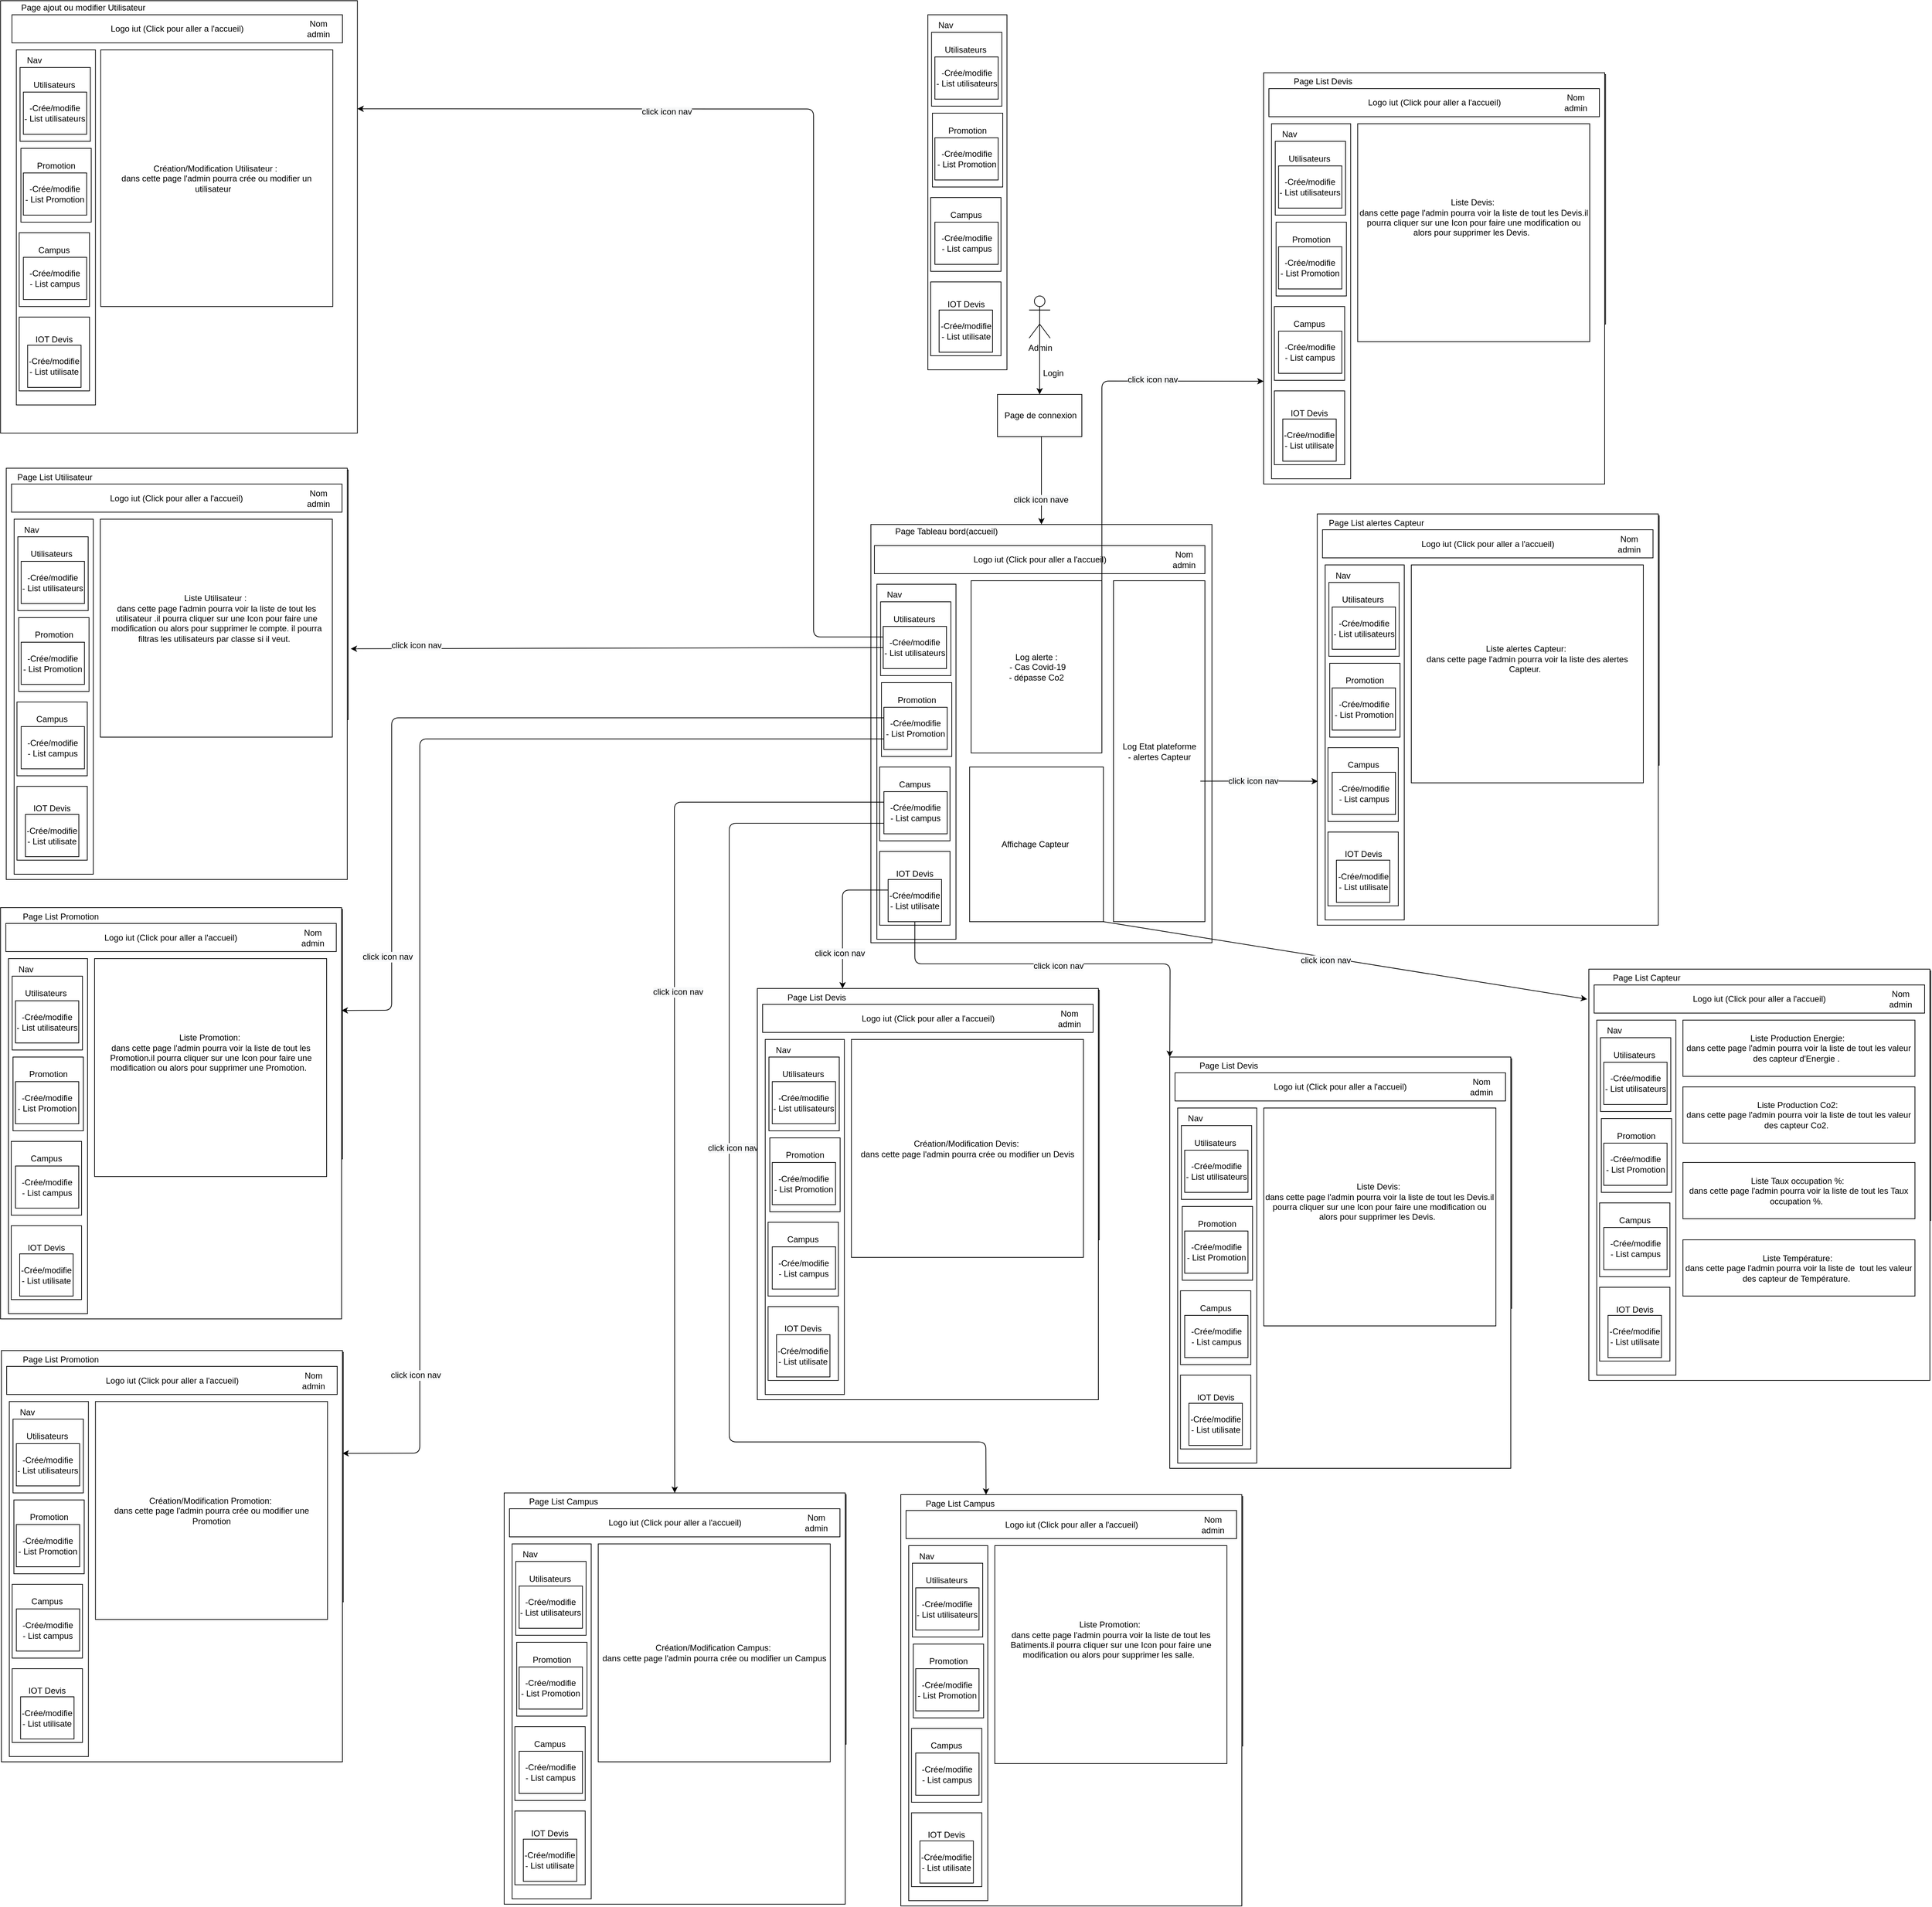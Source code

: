 <mxfile version="14.5.0" type="github" pages="2">
  <diagram id="ARH5aImlDJQzNbsXuoi2" name="Page-1">
    <mxGraphModel dx="3501" dy="3205" grid="1" gridSize="10" guides="1" tooltips="1" connect="1" arrows="1" fold="1" page="1" pageScale="1" pageWidth="827" pageHeight="1169" math="0" shadow="0">
      <root>
        <mxCell id="0" />
        <mxCell id="1" parent="0" />
        <mxCell id="vrpec3YslxEc7_vkl1N--1" value="Admin" style="shape=umlActor;verticalLabelPosition=bottom;verticalAlign=top;html=1;outlineConnect=0;" vertex="1" parent="1">
          <mxGeometry x="386.5" y="-1830" width="30" height="60" as="geometry" />
        </mxCell>
        <mxCell id="vrpec3YslxEc7_vkl1N--2" value="" style="endArrow=classic;html=1;exitX=0.5;exitY=0.5;exitDx=0;exitDy=0;exitPerimeter=0;entryX=0.5;entryY=0;entryDx=0;entryDy=0;" edge="1" parent="1" source="vrpec3YslxEc7_vkl1N--1" target="vrpec3YslxEc7_vkl1N--3">
          <mxGeometry width="50" height="50" relative="1" as="geometry">
            <mxPoint x="396.5" y="-1420" as="sourcePoint" />
            <mxPoint x="401.5" y="-1690" as="targetPoint" />
          </mxGeometry>
        </mxCell>
        <mxCell id="vrpec3YslxEc7_vkl1N--3" value="" style="rounded=0;whiteSpace=wrap;html=1;" vertex="1" parent="1">
          <mxGeometry x="341.5" y="-1690" width="120" height="60" as="geometry" />
        </mxCell>
        <mxCell id="vrpec3YslxEc7_vkl1N--4" value="Page de connexion&amp;nbsp;" style="text;html=1;strokeColor=none;fillColor=none;align=center;verticalAlign=middle;whiteSpace=wrap;rounded=0;" vertex="1" parent="1">
          <mxGeometry x="341.5" y="-1690" width="125" height="60" as="geometry" />
        </mxCell>
        <mxCell id="vrpec3YslxEc7_vkl1N--5" value="Login" style="text;html=1;strokeColor=none;fillColor=none;align=center;verticalAlign=middle;whiteSpace=wrap;rounded=0;" vertex="1" parent="1">
          <mxGeometry x="400.5" y="-1730" width="40" height="20" as="geometry" />
        </mxCell>
        <mxCell id="vrpec3YslxEc7_vkl1N--6" value="" style="rounded=0;whiteSpace=wrap;html=1;" vertex="1" parent="1">
          <mxGeometry x="161.5" y="-1505" width="485" height="595" as="geometry" />
        </mxCell>
        <mxCell id="vrpec3YslxEc7_vkl1N--7" value="" style="endArrow=classic;html=1;exitX=0.5;exitY=1;exitDx=0;exitDy=0;entryX=0.5;entryY=0;entryDx=0;entryDy=0;" edge="1" parent="1" source="vrpec3YslxEc7_vkl1N--4" target="vrpec3YslxEc7_vkl1N--6">
          <mxGeometry width="50" height="50" relative="1" as="geometry">
            <mxPoint x="341.5" y="-1010" as="sourcePoint" />
            <mxPoint x="391.5" y="-1060" as="targetPoint" />
          </mxGeometry>
        </mxCell>
        <mxCell id="vrpec3YslxEc7_vkl1N--8" value="" style="rounded=0;whiteSpace=wrap;html=1;" vertex="1" parent="1">
          <mxGeometry x="170" y="-1420" width="112.5" height="505" as="geometry" />
        </mxCell>
        <mxCell id="vrpec3YslxEc7_vkl1N--9" value="Page Tableau bord(accueil)" style="text;html=1;strokeColor=none;fillColor=none;align=center;verticalAlign=middle;whiteSpace=wrap;rounded=0;" vertex="1" parent="1">
          <mxGeometry x="186.5" y="-1505" width="163.5" height="20" as="geometry" />
        </mxCell>
        <mxCell id="vrpec3YslxEc7_vkl1N--10" value="Nav" style="text;html=1;strokeColor=none;fillColor=none;align=center;verticalAlign=middle;whiteSpace=wrap;rounded=0;" vertex="1" parent="1">
          <mxGeometry x="175.25" y="-1415" width="40" height="20" as="geometry" />
        </mxCell>
        <mxCell id="vrpec3YslxEc7_vkl1N--11" value="Utilisateurs&amp;nbsp;&lt;br&gt;&lt;br&gt;&lt;br&gt;&lt;br&gt;&lt;br&gt;" style="rounded=0;whiteSpace=wrap;html=1;" vertex="1" parent="1">
          <mxGeometry x="175.25" y="-1395" width="100" height="105" as="geometry" />
        </mxCell>
        <mxCell id="vrpec3YslxEc7_vkl1N--13" value="Log alerte :&lt;br&gt;&amp;nbsp;- Cas Covid-19&lt;br&gt;- dépasse Co2" style="rounded=0;whiteSpace=wrap;html=1;" vertex="1" parent="1">
          <mxGeometry x="304" y="-1425" width="186" height="245" as="geometry" />
        </mxCell>
        <mxCell id="vrpec3YslxEc7_vkl1N--14" value="Log Etat plateforme&lt;br&gt;- alertes Capteur" style="rounded=0;whiteSpace=wrap;html=1;" vertex="1" parent="1">
          <mxGeometry x="506.5" y="-1425" width="130" height="485" as="geometry" />
        </mxCell>
        <mxCell id="vrpec3YslxEc7_vkl1N--15" value="Affichage Capteur&amp;nbsp;" style="rounded=0;whiteSpace=wrap;html=1;" vertex="1" parent="1">
          <mxGeometry x="301.88" y="-1160" width="190.25" height="220" as="geometry" />
        </mxCell>
        <mxCell id="vrpec3YslxEc7_vkl1N--16" value="Logo iut (Click pour aller a l&#39;accueil)" style="rounded=0;whiteSpace=wrap;html=1;" vertex="1" parent="1">
          <mxGeometry x="166.5" y="-1475" width="470" height="40" as="geometry" />
        </mxCell>
        <mxCell id="vrpec3YslxEc7_vkl1N--17" value="Nom admin" style="text;html=1;strokeColor=none;fillColor=none;align=center;verticalAlign=middle;whiteSpace=wrap;rounded=0;" vertex="1" parent="1">
          <mxGeometry x="586.5" y="-1465" width="40" height="20" as="geometry" />
        </mxCell>
        <mxCell id="vrpec3YslxEc7_vkl1N--20" value="&lt;span style=&quot;font-size: 12px ; background-color: rgb(248 , 249 , 250)&quot;&gt;click icon nave&lt;/span&gt;" style="edgeLabel;html=1;align=center;verticalAlign=middle;resizable=0;points=[];" vertex="1" connectable="0" parent="1">
          <mxGeometry x="402.75" y="-1540" as="geometry" />
        </mxCell>
        <mxCell id="vrpec3YslxEc7_vkl1N--25" value="-Crée/modifie&lt;br&gt;- List utilisateurs" style="rounded=0;whiteSpace=wrap;html=1;" vertex="1" parent="1">
          <mxGeometry x="179" y="-1360" width="90" height="60" as="geometry" />
        </mxCell>
        <mxCell id="vrpec3YslxEc7_vkl1N--28" value="Promotion&lt;br&gt;&amp;nbsp;&lt;br&gt;&lt;br&gt;&lt;br&gt;&lt;br&gt;" style="rounded=0;whiteSpace=wrap;html=1;" vertex="1" parent="1">
          <mxGeometry x="176.5" y="-1280" width="100" height="105" as="geometry" />
        </mxCell>
        <mxCell id="vrpec3YslxEc7_vkl1N--29" value="-Crée/modifie&lt;br&gt;- List Promotion" style="rounded=0;whiteSpace=wrap;html=1;" vertex="1" parent="1">
          <mxGeometry x="180" y="-1245" width="90" height="60" as="geometry" />
        </mxCell>
        <mxCell id="vrpec3YslxEc7_vkl1N--30" value="Campus&lt;br&gt;&lt;br&gt;&lt;br&gt;&lt;br&gt;&lt;br&gt;" style="rounded=0;whiteSpace=wrap;html=1;" vertex="1" parent="1">
          <mxGeometry x="174" y="-1160" width="100" height="105" as="geometry" />
        </mxCell>
        <mxCell id="vrpec3YslxEc7_vkl1N--31" value="IOT Devis&lt;br&gt;&lt;br&gt;&lt;br&gt;&lt;br&gt;" style="rounded=0;whiteSpace=wrap;html=1;" vertex="1" parent="1">
          <mxGeometry x="174" y="-1040" width="100" height="105" as="geometry" />
        </mxCell>
        <mxCell id="vrpec3YslxEc7_vkl1N--33" value="-Crée/modifie&lt;br&gt;- List campus" style="rounded=0;whiteSpace=wrap;html=1;" vertex="1" parent="1">
          <mxGeometry x="180" y="-1125" width="90" height="60" as="geometry" />
        </mxCell>
        <mxCell id="vrpec3YslxEc7_vkl1N--34" value="-Crée/modifie&lt;br&gt;- List utilisate" style="rounded=0;whiteSpace=wrap;html=1;" vertex="1" parent="1">
          <mxGeometry x="186" y="-1000" width="76" height="60" as="geometry" />
        </mxCell>
        <mxCell id="vrpec3YslxEc7_vkl1N--37" value="" style="rounded=0;whiteSpace=wrap;html=1;" vertex="1" parent="1">
          <mxGeometry x="-1060" y="-2180" width="112.5" height="240" as="geometry" />
        </mxCell>
        <mxCell id="vrpec3YslxEc7_vkl1N--38" value="Page Utilisateur" style="text;html=1;strokeColor=none;fillColor=none;align=center;verticalAlign=middle;whiteSpace=wrap;rounded=0;" vertex="1" parent="1">
          <mxGeometry x="-1053.75" y="-2250" width="90" height="20" as="geometry" />
        </mxCell>
        <mxCell id="vrpec3YslxEc7_vkl1N--39" value="Nav" style="text;html=1;strokeColor=none;fillColor=none;align=center;verticalAlign=middle;whiteSpace=wrap;rounded=0;" vertex="1" parent="1">
          <mxGeometry x="-1060" y="-2180" width="40" height="20" as="geometry" />
        </mxCell>
        <mxCell id="vrpec3YslxEc7_vkl1N--40" value="Page Utilisateur" style="rounded=0;whiteSpace=wrap;html=1;" vertex="1" parent="1">
          <mxGeometry x="-1053.75" y="-2160" width="100" height="50" as="geometry" />
        </mxCell>
        <mxCell id="vrpec3YslxEc7_vkl1N--41" value="page Capteur" style="rounded=0;whiteSpace=wrap;html=1;" vertex="1" parent="1">
          <mxGeometry x="-1053.75" y="-2090" width="100" height="50" as="geometry" />
        </mxCell>
        <mxCell id="vrpec3YslxEc7_vkl1N--42" value="Liste Salle" style="rounded=0;whiteSpace=wrap;html=1;" vertex="1" parent="1">
          <mxGeometry x="-1053.75" y="-2010" width="100" height="50" as="geometry" />
        </mxCell>
        <mxCell id="vrpec3YslxEc7_vkl1N--43" value="Liste Utilisateur :&amp;nbsp;&lt;br&gt;dans cette page l&#39;admin pourra voir la liste de tout les utilisateur .il pourra cliquer sur une Icon pour faire une modification ou alors pour supprimer le compte. il pourra filtras les utilisateurs par classe si il veut.&amp;nbsp;&amp;nbsp;" style="rounded=0;whiteSpace=wrap;html=1;" vertex="1" parent="1">
          <mxGeometry x="-933.75" y="-2180" width="200" height="240" as="geometry" />
        </mxCell>
        <mxCell id="vrpec3YslxEc7_vkl1N--44" value="Logo iut&amp;nbsp;" style="rounded=0;whiteSpace=wrap;html=1;" vertex="1" parent="1">
          <mxGeometry x="-1060" y="-2230" width="470" height="40" as="geometry" />
        </mxCell>
        <mxCell id="vrpec3YslxEc7_vkl1N--45" value="Nom admin" style="text;html=1;strokeColor=none;fillColor=none;align=center;verticalAlign=middle;whiteSpace=wrap;rounded=0;" vertex="1" parent="1">
          <mxGeometry x="-643.75" y="-2220" width="40" height="20" as="geometry" />
        </mxCell>
        <mxCell id="vrpec3YslxEc7_vkl1N--46" value="Saissi d&#39;ajout ou de modification" style="rounded=0;whiteSpace=wrap;html=1;" vertex="1" parent="1">
          <mxGeometry x="-713.75" y="-2180" width="120" height="50" as="geometry" />
        </mxCell>
        <mxCell id="vrpec3YslxEc7_vkl1N--47" value="" style="rounded=0;whiteSpace=wrap;html=1;" vertex="1" parent="1">
          <mxGeometry x="-1076.25" y="-2250" width="507.5" height="615" as="geometry" />
        </mxCell>
        <mxCell id="vrpec3YslxEc7_vkl1N--49" value="Page ajout ou modifier Utilisateur" style="text;html=1;strokeColor=none;fillColor=none;align=center;verticalAlign=middle;whiteSpace=wrap;rounded=0;" vertex="1" parent="1">
          <mxGeometry x="-1053.75" y="-2250" width="191.25" height="20" as="geometry" />
        </mxCell>
        <mxCell id="vrpec3YslxEc7_vkl1N--54" value="Création/Modification Utilisateur :&amp;nbsp;&lt;br&gt;dans cette page l&#39;admin pourra crée ou modifier un utilisateur&amp;nbsp; &amp;nbsp;" style="rounded=0;whiteSpace=wrap;html=1;" vertex="1" parent="1">
          <mxGeometry x="-933.75" y="-2180" width="330" height="365" as="geometry" />
        </mxCell>
        <mxCell id="vrpec3YslxEc7_vkl1N--55" value="Logo iut (Click pour aller a l&#39;accueil)" style="rounded=0;whiteSpace=wrap;html=1;" vertex="1" parent="1">
          <mxGeometry x="-1060" y="-2230" width="470" height="40" as="geometry" />
        </mxCell>
        <mxCell id="vrpec3YslxEc7_vkl1N--56" value="Nom admin" style="text;html=1;strokeColor=none;fillColor=none;align=center;verticalAlign=middle;whiteSpace=wrap;rounded=0;" vertex="1" parent="1">
          <mxGeometry x="-643.75" y="-2220" width="40" height="20" as="geometry" />
        </mxCell>
        <mxCell id="vrpec3YslxEc7_vkl1N--72" value="" style="rounded=0;whiteSpace=wrap;html=1;" vertex="1" parent="1">
          <mxGeometry x="-1053.75" y="-2180" width="112.5" height="505" as="geometry" />
        </mxCell>
        <mxCell id="vrpec3YslxEc7_vkl1N--73" value="Nav" style="text;html=1;strokeColor=none;fillColor=none;align=center;verticalAlign=middle;whiteSpace=wrap;rounded=0;" vertex="1" parent="1">
          <mxGeometry x="-1048.5" y="-2175" width="40" height="20" as="geometry" />
        </mxCell>
        <mxCell id="vrpec3YslxEc7_vkl1N--74" value="Utilisateurs&amp;nbsp;&lt;br&gt;&lt;br&gt;&lt;br&gt;&lt;br&gt;&lt;br&gt;" style="rounded=0;whiteSpace=wrap;html=1;" vertex="1" parent="1">
          <mxGeometry x="-1048.5" y="-2155" width="100" height="105" as="geometry" />
        </mxCell>
        <mxCell id="vrpec3YslxEc7_vkl1N--75" value="-Crée/modifie&lt;br&gt;- List utilisateurs" style="rounded=0;whiteSpace=wrap;html=1;" vertex="1" parent="1">
          <mxGeometry x="-1043.75" y="-2120" width="90" height="60" as="geometry" />
        </mxCell>
        <mxCell id="vrpec3YslxEc7_vkl1N--76" value="Promotion&lt;br&gt;&amp;nbsp;&lt;br&gt;&lt;br&gt;&lt;br&gt;&lt;br&gt;" style="rounded=0;whiteSpace=wrap;html=1;" vertex="1" parent="1">
          <mxGeometry x="-1047.25" y="-2040" width="100" height="105" as="geometry" />
        </mxCell>
        <mxCell id="vrpec3YslxEc7_vkl1N--77" value="-Crée/modifie&lt;br&gt;- List Promotion" style="rounded=0;whiteSpace=wrap;html=1;" vertex="1" parent="1">
          <mxGeometry x="-1043.75" y="-2005" width="90" height="60" as="geometry" />
        </mxCell>
        <mxCell id="vrpec3YslxEc7_vkl1N--78" value="Campus&lt;br&gt;&lt;br&gt;&lt;br&gt;&lt;br&gt;&lt;br&gt;" style="rounded=0;whiteSpace=wrap;html=1;" vertex="1" parent="1">
          <mxGeometry x="-1049.75" y="-1920" width="100" height="105" as="geometry" />
        </mxCell>
        <mxCell id="vrpec3YslxEc7_vkl1N--79" value="IOT Devis&lt;br&gt;&lt;br&gt;&lt;br&gt;&lt;br&gt;" style="rounded=0;whiteSpace=wrap;html=1;" vertex="1" parent="1">
          <mxGeometry x="-1049.75" y="-1800" width="100" height="105" as="geometry" />
        </mxCell>
        <mxCell id="vrpec3YslxEc7_vkl1N--80" value="-Crée/modifie&lt;br&gt;- List campus" style="rounded=0;whiteSpace=wrap;html=1;" vertex="1" parent="1">
          <mxGeometry x="-1043.75" y="-1885" width="90" height="60" as="geometry" />
        </mxCell>
        <mxCell id="vrpec3YslxEc7_vkl1N--81" value="-Crée/modifie&lt;br&gt;- List utilisate" style="rounded=0;whiteSpace=wrap;html=1;" vertex="1" parent="1">
          <mxGeometry x="-1037.75" y="-1760" width="76" height="60" as="geometry" />
        </mxCell>
        <mxCell id="vrpec3YslxEc7_vkl1N--82" value="" style="rounded=0;whiteSpace=wrap;html=1;" vertex="1" parent="1">
          <mxGeometry x="242.5" y="-2230" width="112.5" height="505" as="geometry" />
        </mxCell>
        <mxCell id="vrpec3YslxEc7_vkl1N--83" value="Nav" style="text;html=1;strokeColor=none;fillColor=none;align=center;verticalAlign=middle;whiteSpace=wrap;rounded=0;" vertex="1" parent="1">
          <mxGeometry x="247.75" y="-2225" width="40" height="20" as="geometry" />
        </mxCell>
        <mxCell id="vrpec3YslxEc7_vkl1N--84" value="Utilisateurs&amp;nbsp;&lt;br&gt;&lt;br&gt;&lt;br&gt;&lt;br&gt;&lt;br&gt;" style="rounded=0;whiteSpace=wrap;html=1;" vertex="1" parent="1">
          <mxGeometry x="247.75" y="-2205" width="100" height="105" as="geometry" />
        </mxCell>
        <mxCell id="vrpec3YslxEc7_vkl1N--85" value="-Crée/modifie&lt;br&gt;- List utilisateurs" style="rounded=0;whiteSpace=wrap;html=1;" vertex="1" parent="1">
          <mxGeometry x="252.5" y="-2170" width="90" height="60" as="geometry" />
        </mxCell>
        <mxCell id="vrpec3YslxEc7_vkl1N--86" value="Promotion&lt;br&gt;&amp;nbsp;&lt;br&gt;&lt;br&gt;&lt;br&gt;&lt;br&gt;" style="rounded=0;whiteSpace=wrap;html=1;" vertex="1" parent="1">
          <mxGeometry x="249" y="-2090" width="100" height="105" as="geometry" />
        </mxCell>
        <mxCell id="vrpec3YslxEc7_vkl1N--87" value="-Crée/modifie&lt;br&gt;- List Promotion" style="rounded=0;whiteSpace=wrap;html=1;" vertex="1" parent="1">
          <mxGeometry x="252.5" y="-2055" width="90" height="60" as="geometry" />
        </mxCell>
        <mxCell id="vrpec3YslxEc7_vkl1N--88" value="Campus&lt;br&gt;&lt;br&gt;&lt;br&gt;&lt;br&gt;&lt;br&gt;" style="rounded=0;whiteSpace=wrap;html=1;" vertex="1" parent="1">
          <mxGeometry x="246.5" y="-1970" width="100" height="105" as="geometry" />
        </mxCell>
        <mxCell id="vrpec3YslxEc7_vkl1N--89" value="IOT Devis&lt;br&gt;&lt;br&gt;&lt;br&gt;&lt;br&gt;" style="rounded=0;whiteSpace=wrap;html=1;" vertex="1" parent="1">
          <mxGeometry x="246.5" y="-1850" width="100" height="105" as="geometry" />
        </mxCell>
        <mxCell id="vrpec3YslxEc7_vkl1N--90" value="-Crée/modifie&lt;br&gt;- List campus" style="rounded=0;whiteSpace=wrap;html=1;" vertex="1" parent="1">
          <mxGeometry x="252.5" y="-1935" width="90" height="60" as="geometry" />
        </mxCell>
        <mxCell id="vrpec3YslxEc7_vkl1N--91" value="-Crée/modifie&lt;br&gt;- List utilisate" style="rounded=0;whiteSpace=wrap;html=1;" vertex="1" parent="1">
          <mxGeometry x="258.5" y="-1810" width="76" height="60" as="geometry" />
        </mxCell>
        <mxCell id="vrpec3YslxEc7_vkl1N--92" value="" style="endArrow=classic;html=1;exitX=0;exitY=0.25;exitDx=0;exitDy=0;entryX=1;entryY=0.25;entryDx=0;entryDy=0;" edge="1" parent="1" source="vrpec3YslxEc7_vkl1N--25" target="vrpec3YslxEc7_vkl1N--47">
          <mxGeometry width="50" height="50" relative="1" as="geometry">
            <mxPoint x="190" y="-1330" as="sourcePoint" />
            <mxPoint x="-210" y="-1230" as="targetPoint" />
            <Array as="points">
              <mxPoint x="80" y="-1345" />
              <mxPoint x="80" y="-2096" />
            </Array>
          </mxGeometry>
        </mxCell>
        <mxCell id="vrpec3YslxEc7_vkl1N--93" value="&lt;span style=&quot;font-size: 12px ; background-color: rgb(248 , 249 , 250)&quot;&gt;click icon nav&lt;/span&gt;" style="edgeLabel;html=1;align=center;verticalAlign=middle;resizable=0;points=[];" vertex="1" connectable="0" parent="vrpec3YslxEc7_vkl1N--92">
          <mxGeometry x="0.413" y="4" relative="1" as="geometry">
            <mxPoint as="offset" />
          </mxGeometry>
        </mxCell>
        <mxCell id="vrpec3YslxEc7_vkl1N--94" value="" style="rounded=0;whiteSpace=wrap;html=1;" vertex="1" parent="1">
          <mxGeometry x="-1066.87" y="-1582.5" width="485" height="355" as="geometry" />
        </mxCell>
        <mxCell id="vrpec3YslxEc7_vkl1N--95" value="" style="rounded=0;whiteSpace=wrap;html=1;" vertex="1" parent="1">
          <mxGeometry x="-1060.62" y="-1512.5" width="112.5" height="240" as="geometry" />
        </mxCell>
        <mxCell id="vrpec3YslxEc7_vkl1N--96" value="Page Utilisateur" style="text;html=1;strokeColor=none;fillColor=none;align=center;verticalAlign=middle;whiteSpace=wrap;rounded=0;" vertex="1" parent="1">
          <mxGeometry x="-1054.37" y="-1582.5" width="90" height="20" as="geometry" />
        </mxCell>
        <mxCell id="vrpec3YslxEc7_vkl1N--97" value="Nav" style="text;html=1;strokeColor=none;fillColor=none;align=center;verticalAlign=middle;whiteSpace=wrap;rounded=0;" vertex="1" parent="1">
          <mxGeometry x="-1060.62" y="-1512.5" width="40" height="20" as="geometry" />
        </mxCell>
        <mxCell id="vrpec3YslxEc7_vkl1N--98" value="Page Utilisateur" style="rounded=0;whiteSpace=wrap;html=1;" vertex="1" parent="1">
          <mxGeometry x="-1054.37" y="-1492.5" width="100" height="50" as="geometry" />
        </mxCell>
        <mxCell id="vrpec3YslxEc7_vkl1N--99" value="page Capteur" style="rounded=0;whiteSpace=wrap;html=1;" vertex="1" parent="1">
          <mxGeometry x="-1054.37" y="-1422.5" width="100" height="50" as="geometry" />
        </mxCell>
        <mxCell id="vrpec3YslxEc7_vkl1N--100" value="Liste Salle" style="rounded=0;whiteSpace=wrap;html=1;" vertex="1" parent="1">
          <mxGeometry x="-1054.37" y="-1342.5" width="100" height="50" as="geometry" />
        </mxCell>
        <mxCell id="vrpec3YslxEc7_vkl1N--101" value="Liste Utilisateur :&amp;nbsp;&lt;br&gt;dans cette page l&#39;admin pourra voir la liste de tout les utilisateur .il pourra cliquer sur une Icon pour faire une modification ou alors pour supprimer le compte. il pourra filtras les utilisateurs par classe si il veut.&amp;nbsp;&amp;nbsp;" style="rounded=0;whiteSpace=wrap;html=1;" vertex="1" parent="1">
          <mxGeometry x="-934.37" y="-1512.5" width="200" height="240" as="geometry" />
        </mxCell>
        <mxCell id="vrpec3YslxEc7_vkl1N--102" value="Logo iut&amp;nbsp;" style="rounded=0;whiteSpace=wrap;html=1;" vertex="1" parent="1">
          <mxGeometry x="-1060.62" y="-1562.5" width="470" height="40" as="geometry" />
        </mxCell>
        <mxCell id="vrpec3YslxEc7_vkl1N--103" value="Nom admin" style="text;html=1;strokeColor=none;fillColor=none;align=center;verticalAlign=middle;whiteSpace=wrap;rounded=0;" vertex="1" parent="1">
          <mxGeometry x="-644.37" y="-1552.5" width="40" height="20" as="geometry" />
        </mxCell>
        <mxCell id="vrpec3YslxEc7_vkl1N--104" value="Saissi d&#39;ajout ou de modification" style="rounded=0;whiteSpace=wrap;html=1;" vertex="1" parent="1">
          <mxGeometry x="-714.37" y="-1512.5" width="120" height="50" as="geometry" />
        </mxCell>
        <mxCell id="vrpec3YslxEc7_vkl1N--105" value="" style="rounded=0;whiteSpace=wrap;html=1;" vertex="1" parent="1">
          <mxGeometry x="-1068.12" y="-1585" width="485" height="585" as="geometry" />
        </mxCell>
        <mxCell id="vrpec3YslxEc7_vkl1N--107" value="Page List Utilisateur" style="text;html=1;strokeColor=none;fillColor=none;align=center;verticalAlign=middle;whiteSpace=wrap;rounded=0;" vertex="1" parent="1">
          <mxGeometry x="-1054.37" y="-1582.5" width="110" height="20" as="geometry" />
        </mxCell>
        <mxCell id="vrpec3YslxEc7_vkl1N--112" value="Liste Utilisateur :&amp;nbsp;&lt;br&gt;dans cette page l&#39;admin pourra voir la liste de tout les utilisateur .il pourra cliquer sur une Icon pour faire une modification ou alors pour supprimer le compte. il pourra filtras les utilisateurs par classe si il veut.&amp;nbsp;&amp;nbsp;&lt;br&gt;&lt;br&gt;&lt;br&gt;" style="rounded=0;whiteSpace=wrap;html=1;" vertex="1" parent="1">
          <mxGeometry x="-934.37" y="-1512.5" width="330" height="310" as="geometry" />
        </mxCell>
        <mxCell id="vrpec3YslxEc7_vkl1N--113" value="Logo iut (Click pour aller a l&#39;accueil)" style="rounded=0;whiteSpace=wrap;html=1;" vertex="1" parent="1">
          <mxGeometry x="-1060.62" y="-1562.5" width="470" height="40" as="geometry" />
        </mxCell>
        <mxCell id="vrpec3YslxEc7_vkl1N--114" value="Nom admin" style="text;html=1;strokeColor=none;fillColor=none;align=center;verticalAlign=middle;whiteSpace=wrap;rounded=0;" vertex="1" parent="1">
          <mxGeometry x="-644.37" y="-1552.5" width="40" height="20" as="geometry" />
        </mxCell>
        <mxCell id="vrpec3YslxEc7_vkl1N--118" value="" style="endArrow=classic;html=1;entryX=1.01;entryY=0.439;entryDx=0;entryDy=0;entryPerimeter=0;exitX=0;exitY=0.5;exitDx=0;exitDy=0;" edge="1" parent="1" source="vrpec3YslxEc7_vkl1N--25" target="vrpec3YslxEc7_vkl1N--105">
          <mxGeometry width="50" height="50" relative="1" as="geometry">
            <mxPoint x="-600" y="-1090" as="sourcePoint" />
            <mxPoint x="-550" y="-1140" as="targetPoint" />
          </mxGeometry>
        </mxCell>
        <mxCell id="vrpec3YslxEc7_vkl1N--129" value="&lt;span style=&quot;font-size: 12px ; background-color: rgb(248 , 249 , 250)&quot;&gt;click icon nav&lt;/span&gt;" style="edgeLabel;html=1;align=center;verticalAlign=middle;resizable=0;points=[];" vertex="1" connectable="0" parent="vrpec3YslxEc7_vkl1N--118">
          <mxGeometry x="0.752" y="-5" relative="1" as="geometry">
            <mxPoint x="-1" as="offset" />
          </mxGeometry>
        </mxCell>
        <mxCell id="vrpec3YslxEc7_vkl1N--119" value="" style="rounded=0;whiteSpace=wrap;html=1;" vertex="1" parent="1">
          <mxGeometry x="-1056.87" y="-1512.5" width="112.5" height="505" as="geometry" />
        </mxCell>
        <mxCell id="vrpec3YslxEc7_vkl1N--120" value="Nav" style="text;html=1;strokeColor=none;fillColor=none;align=center;verticalAlign=middle;whiteSpace=wrap;rounded=0;" vertex="1" parent="1">
          <mxGeometry x="-1051.62" y="-1507.5" width="40" height="20" as="geometry" />
        </mxCell>
        <mxCell id="vrpec3YslxEc7_vkl1N--121" value="Utilisateurs&amp;nbsp;&lt;br&gt;&lt;br&gt;&lt;br&gt;&lt;br&gt;&lt;br&gt;" style="rounded=0;whiteSpace=wrap;html=1;" vertex="1" parent="1">
          <mxGeometry x="-1051.62" y="-1487.5" width="100" height="105" as="geometry" />
        </mxCell>
        <mxCell id="vrpec3YslxEc7_vkl1N--122" value="-Crée/modifie&lt;br&gt;- List utilisateurs" style="rounded=0;whiteSpace=wrap;html=1;" vertex="1" parent="1">
          <mxGeometry x="-1046.87" y="-1452.5" width="90" height="60" as="geometry" />
        </mxCell>
        <mxCell id="vrpec3YslxEc7_vkl1N--123" value="Promotion&lt;br&gt;&amp;nbsp;&lt;br&gt;&lt;br&gt;&lt;br&gt;&lt;br&gt;" style="rounded=0;whiteSpace=wrap;html=1;" vertex="1" parent="1">
          <mxGeometry x="-1050.37" y="-1372.5" width="100" height="105" as="geometry" />
        </mxCell>
        <mxCell id="vrpec3YslxEc7_vkl1N--124" value="-Crée/modifie&lt;br&gt;- List Promotion" style="rounded=0;whiteSpace=wrap;html=1;" vertex="1" parent="1">
          <mxGeometry x="-1046.87" y="-1337.5" width="90" height="60" as="geometry" />
        </mxCell>
        <mxCell id="vrpec3YslxEc7_vkl1N--125" value="Campus&lt;br&gt;&lt;br&gt;&lt;br&gt;&lt;br&gt;&lt;br&gt;" style="rounded=0;whiteSpace=wrap;html=1;" vertex="1" parent="1">
          <mxGeometry x="-1052.87" y="-1252.5" width="100" height="105" as="geometry" />
        </mxCell>
        <mxCell id="vrpec3YslxEc7_vkl1N--126" value="IOT Devis&lt;br&gt;&lt;br&gt;&lt;br&gt;&lt;br&gt;" style="rounded=0;whiteSpace=wrap;html=1;" vertex="1" parent="1">
          <mxGeometry x="-1052.87" y="-1132.5" width="100" height="105" as="geometry" />
        </mxCell>
        <mxCell id="vrpec3YslxEc7_vkl1N--127" value="-Crée/modifie&lt;br&gt;- List campus" style="rounded=0;whiteSpace=wrap;html=1;" vertex="1" parent="1">
          <mxGeometry x="-1046.87" y="-1217.5" width="90" height="60" as="geometry" />
        </mxCell>
        <mxCell id="vrpec3YslxEc7_vkl1N--128" value="-Crée/modifie&lt;br&gt;- List utilisate" style="rounded=0;whiteSpace=wrap;html=1;" vertex="1" parent="1">
          <mxGeometry x="-1040.87" y="-1092.5" width="76" height="60" as="geometry" />
        </mxCell>
        <mxCell id="vrpec3YslxEc7_vkl1N--155" value="" style="rounded=0;whiteSpace=wrap;html=1;" vertex="1" parent="1">
          <mxGeometry x="-1075" y="-957.5" width="485" height="355" as="geometry" />
        </mxCell>
        <mxCell id="vrpec3YslxEc7_vkl1N--156" value="" style="rounded=0;whiteSpace=wrap;html=1;" vertex="1" parent="1">
          <mxGeometry x="-1068.75" y="-887.5" width="112.5" height="240" as="geometry" />
        </mxCell>
        <mxCell id="vrpec3YslxEc7_vkl1N--157" value="Page Utilisateur" style="text;html=1;strokeColor=none;fillColor=none;align=center;verticalAlign=middle;whiteSpace=wrap;rounded=0;" vertex="1" parent="1">
          <mxGeometry x="-1062.5" y="-957.5" width="90" height="20" as="geometry" />
        </mxCell>
        <mxCell id="vrpec3YslxEc7_vkl1N--158" value="Nav" style="text;html=1;strokeColor=none;fillColor=none;align=center;verticalAlign=middle;whiteSpace=wrap;rounded=0;" vertex="1" parent="1">
          <mxGeometry x="-1068.75" y="-887.5" width="40" height="20" as="geometry" />
        </mxCell>
        <mxCell id="vrpec3YslxEc7_vkl1N--159" value="Page Utilisateur" style="rounded=0;whiteSpace=wrap;html=1;" vertex="1" parent="1">
          <mxGeometry x="-1062.5" y="-867.5" width="100" height="50" as="geometry" />
        </mxCell>
        <mxCell id="vrpec3YslxEc7_vkl1N--160" value="page Capteur" style="rounded=0;whiteSpace=wrap;html=1;" vertex="1" parent="1">
          <mxGeometry x="-1062.5" y="-797.5" width="100" height="50" as="geometry" />
        </mxCell>
        <mxCell id="vrpec3YslxEc7_vkl1N--161" value="Liste Salle" style="rounded=0;whiteSpace=wrap;html=1;" vertex="1" parent="1">
          <mxGeometry x="-1062.5" y="-717.5" width="100" height="50" as="geometry" />
        </mxCell>
        <mxCell id="vrpec3YslxEc7_vkl1N--162" value="Liste Utilisateur :&amp;nbsp;&lt;br&gt;dans cette page l&#39;admin pourra voir la liste de tout les utilisateur .il pourra cliquer sur une Icon pour faire une modification ou alors pour supprimer le compte. il pourra filtras les utilisateurs par classe si il veut.&amp;nbsp;&amp;nbsp;" style="rounded=0;whiteSpace=wrap;html=1;" vertex="1" parent="1">
          <mxGeometry x="-942.5" y="-887.5" width="200" height="240" as="geometry" />
        </mxCell>
        <mxCell id="vrpec3YslxEc7_vkl1N--163" value="Logo iut&amp;nbsp;" style="rounded=0;whiteSpace=wrap;html=1;" vertex="1" parent="1">
          <mxGeometry x="-1068.75" y="-937.5" width="470" height="40" as="geometry" />
        </mxCell>
        <mxCell id="vrpec3YslxEc7_vkl1N--164" value="Nom admin" style="text;html=1;strokeColor=none;fillColor=none;align=center;verticalAlign=middle;whiteSpace=wrap;rounded=0;" vertex="1" parent="1">
          <mxGeometry x="-652.5" y="-927.5" width="40" height="20" as="geometry" />
        </mxCell>
        <mxCell id="vrpec3YslxEc7_vkl1N--165" value="Saissi d&#39;ajout ou de modification" style="rounded=0;whiteSpace=wrap;html=1;" vertex="1" parent="1">
          <mxGeometry x="-722.5" y="-887.5" width="120" height="50" as="geometry" />
        </mxCell>
        <mxCell id="vrpec3YslxEc7_vkl1N--166" value="" style="rounded=0;whiteSpace=wrap;html=1;" vertex="1" parent="1">
          <mxGeometry x="-1076.25" y="-960" width="485" height="585" as="geometry" />
        </mxCell>
        <mxCell id="vrpec3YslxEc7_vkl1N--167" value="Page List Promotion" style="text;html=1;strokeColor=none;fillColor=none;align=center;verticalAlign=middle;whiteSpace=wrap;rounded=0;" vertex="1" parent="1">
          <mxGeometry x="-1062.5" y="-957.5" width="142.5" height="20" as="geometry" />
        </mxCell>
        <mxCell id="vrpec3YslxEc7_vkl1N--168" value="Liste Promotion:&amp;nbsp;&lt;br&gt;dans cette page l&#39;admin pourra voir la liste de tout les Promotion.il pourra cliquer sur une Icon pour faire une modification ou alors pour supprimer une Promotion.&amp;nbsp;&amp;nbsp;&lt;br&gt;&lt;br&gt;&lt;br&gt;&amp;nbsp;" style="rounded=0;whiteSpace=wrap;html=1;" vertex="1" parent="1">
          <mxGeometry x="-942.5" y="-887.5" width="330" height="310" as="geometry" />
        </mxCell>
        <mxCell id="vrpec3YslxEc7_vkl1N--169" value="Logo iut (Click pour aller a l&#39;accueil)" style="rounded=0;whiteSpace=wrap;html=1;" vertex="1" parent="1">
          <mxGeometry x="-1068.75" y="-937.5" width="470" height="40" as="geometry" />
        </mxCell>
        <mxCell id="vrpec3YslxEc7_vkl1N--170" value="Nom admin" style="text;html=1;strokeColor=none;fillColor=none;align=center;verticalAlign=middle;whiteSpace=wrap;rounded=0;" vertex="1" parent="1">
          <mxGeometry x="-652.5" y="-927.5" width="40" height="20" as="geometry" />
        </mxCell>
        <mxCell id="vrpec3YslxEc7_vkl1N--171" value="" style="rounded=0;whiteSpace=wrap;html=1;" vertex="1" parent="1">
          <mxGeometry x="-1065" y="-887.5" width="112.5" height="505" as="geometry" />
        </mxCell>
        <mxCell id="vrpec3YslxEc7_vkl1N--172" value="Nav" style="text;html=1;strokeColor=none;fillColor=none;align=center;verticalAlign=middle;whiteSpace=wrap;rounded=0;" vertex="1" parent="1">
          <mxGeometry x="-1059.75" y="-882.5" width="40" height="20" as="geometry" />
        </mxCell>
        <mxCell id="vrpec3YslxEc7_vkl1N--173" value="Utilisateurs&amp;nbsp;&lt;br&gt;&lt;br&gt;&lt;br&gt;&lt;br&gt;&lt;br&gt;" style="rounded=0;whiteSpace=wrap;html=1;" vertex="1" parent="1">
          <mxGeometry x="-1059.75" y="-862.5" width="100" height="105" as="geometry" />
        </mxCell>
        <mxCell id="vrpec3YslxEc7_vkl1N--174" value="-Crée/modifie&lt;br&gt;- List utilisateurs" style="rounded=0;whiteSpace=wrap;html=1;" vertex="1" parent="1">
          <mxGeometry x="-1055" y="-827.5" width="90" height="60" as="geometry" />
        </mxCell>
        <mxCell id="vrpec3YslxEc7_vkl1N--175" value="Promotion&lt;br&gt;&amp;nbsp;&lt;br&gt;&lt;br&gt;&lt;br&gt;&lt;br&gt;" style="rounded=0;whiteSpace=wrap;html=1;" vertex="1" parent="1">
          <mxGeometry x="-1058.5" y="-747.5" width="100" height="105" as="geometry" />
        </mxCell>
        <mxCell id="vrpec3YslxEc7_vkl1N--176" value="-Crée/modifie&lt;br&gt;- List Promotion" style="rounded=0;whiteSpace=wrap;html=1;" vertex="1" parent="1">
          <mxGeometry x="-1055" y="-712.5" width="90" height="60" as="geometry" />
        </mxCell>
        <mxCell id="vrpec3YslxEc7_vkl1N--177" value="Campus&lt;br&gt;&lt;br&gt;&lt;br&gt;&lt;br&gt;&lt;br&gt;" style="rounded=0;whiteSpace=wrap;html=1;" vertex="1" parent="1">
          <mxGeometry x="-1061" y="-627.5" width="100" height="105" as="geometry" />
        </mxCell>
        <mxCell id="vrpec3YslxEc7_vkl1N--178" value="IOT Devis&lt;br&gt;&lt;br&gt;&lt;br&gt;&lt;br&gt;" style="rounded=0;whiteSpace=wrap;html=1;" vertex="1" parent="1">
          <mxGeometry x="-1061" y="-507.5" width="100" height="105" as="geometry" />
        </mxCell>
        <mxCell id="vrpec3YslxEc7_vkl1N--179" value="-Crée/modifie&lt;br&gt;- List campus" style="rounded=0;whiteSpace=wrap;html=1;" vertex="1" parent="1">
          <mxGeometry x="-1055" y="-592.5" width="90" height="60" as="geometry" />
        </mxCell>
        <mxCell id="vrpec3YslxEc7_vkl1N--180" value="-Crée/modifie&lt;br&gt;- List utilisate" style="rounded=0;whiteSpace=wrap;html=1;" vertex="1" parent="1">
          <mxGeometry x="-1049" y="-467.5" width="76" height="60" as="geometry" />
        </mxCell>
        <mxCell id="vrpec3YslxEc7_vkl1N--181" value="" style="rounded=0;whiteSpace=wrap;html=1;" vertex="1" parent="1">
          <mxGeometry x="-1073.75" y="-327.5" width="485" height="355" as="geometry" />
        </mxCell>
        <mxCell id="vrpec3YslxEc7_vkl1N--182" value="" style="rounded=0;whiteSpace=wrap;html=1;" vertex="1" parent="1">
          <mxGeometry x="-1067.5" y="-257.5" width="112.5" height="240" as="geometry" />
        </mxCell>
        <mxCell id="vrpec3YslxEc7_vkl1N--183" value="Page Utilisateur" style="text;html=1;strokeColor=none;fillColor=none;align=center;verticalAlign=middle;whiteSpace=wrap;rounded=0;" vertex="1" parent="1">
          <mxGeometry x="-1061.25" y="-327.5" width="90" height="20" as="geometry" />
        </mxCell>
        <mxCell id="vrpec3YslxEc7_vkl1N--184" value="Nav" style="text;html=1;strokeColor=none;fillColor=none;align=center;verticalAlign=middle;whiteSpace=wrap;rounded=0;" vertex="1" parent="1">
          <mxGeometry x="-1067.5" y="-257.5" width="40" height="20" as="geometry" />
        </mxCell>
        <mxCell id="vrpec3YslxEc7_vkl1N--185" value="Page Utilisateur" style="rounded=0;whiteSpace=wrap;html=1;" vertex="1" parent="1">
          <mxGeometry x="-1061.25" y="-237.5" width="100" height="50" as="geometry" />
        </mxCell>
        <mxCell id="vrpec3YslxEc7_vkl1N--186" value="page Capteur" style="rounded=0;whiteSpace=wrap;html=1;" vertex="1" parent="1">
          <mxGeometry x="-1061.25" y="-167.5" width="100" height="50" as="geometry" />
        </mxCell>
        <mxCell id="vrpec3YslxEc7_vkl1N--187" value="Liste Salle" style="rounded=0;whiteSpace=wrap;html=1;" vertex="1" parent="1">
          <mxGeometry x="-1061.25" y="-87.5" width="100" height="50" as="geometry" />
        </mxCell>
        <mxCell id="vrpec3YslxEc7_vkl1N--188" value="Liste Utilisateur :&amp;nbsp;&lt;br&gt;dans cette page l&#39;admin pourra voir la liste de tout les utilisateur .il pourra cliquer sur une Icon pour faire une modification ou alors pour supprimer le compte. il pourra filtras les utilisateurs par classe si il veut.&amp;nbsp;&amp;nbsp;" style="rounded=0;whiteSpace=wrap;html=1;" vertex="1" parent="1">
          <mxGeometry x="-941.25" y="-257.5" width="200" height="240" as="geometry" />
        </mxCell>
        <mxCell id="vrpec3YslxEc7_vkl1N--189" value="Logo iut&amp;nbsp;" style="rounded=0;whiteSpace=wrap;html=1;" vertex="1" parent="1">
          <mxGeometry x="-1067.5" y="-307.5" width="470" height="40" as="geometry" />
        </mxCell>
        <mxCell id="vrpec3YslxEc7_vkl1N--190" value="Nom admin" style="text;html=1;strokeColor=none;fillColor=none;align=center;verticalAlign=middle;whiteSpace=wrap;rounded=0;" vertex="1" parent="1">
          <mxGeometry x="-651.25" y="-297.5" width="40" height="20" as="geometry" />
        </mxCell>
        <mxCell id="vrpec3YslxEc7_vkl1N--191" value="Saissi d&#39;ajout ou de modification" style="rounded=0;whiteSpace=wrap;html=1;" vertex="1" parent="1">
          <mxGeometry x="-721.25" y="-257.5" width="120" height="50" as="geometry" />
        </mxCell>
        <mxCell id="vrpec3YslxEc7_vkl1N--192" value="" style="rounded=0;whiteSpace=wrap;html=1;" vertex="1" parent="1">
          <mxGeometry x="-1075" y="-330" width="485" height="585" as="geometry" />
        </mxCell>
        <mxCell id="vrpec3YslxEc7_vkl1N--193" value="Page List Promotion" style="text;html=1;strokeColor=none;fillColor=none;align=center;verticalAlign=middle;whiteSpace=wrap;rounded=0;" vertex="1" parent="1">
          <mxGeometry x="-1061.25" y="-327.5" width="141.25" height="20" as="geometry" />
        </mxCell>
        <mxCell id="vrpec3YslxEc7_vkl1N--194" value="Création/Modification Promotion:&amp;nbsp;&lt;br&gt;dans cette page l&#39;admin pourra crée ou modifier une Promotion" style="rounded=0;whiteSpace=wrap;html=1;" vertex="1" parent="1">
          <mxGeometry x="-941.25" y="-257.5" width="330" height="310" as="geometry" />
        </mxCell>
        <mxCell id="vrpec3YslxEc7_vkl1N--195" value="Logo iut (Click pour aller a l&#39;accueil)" style="rounded=0;whiteSpace=wrap;html=1;" vertex="1" parent="1">
          <mxGeometry x="-1067.5" y="-307.5" width="470" height="40" as="geometry" />
        </mxCell>
        <mxCell id="vrpec3YslxEc7_vkl1N--196" value="Nom admin" style="text;html=1;strokeColor=none;fillColor=none;align=center;verticalAlign=middle;whiteSpace=wrap;rounded=0;" vertex="1" parent="1">
          <mxGeometry x="-651.25" y="-297.5" width="40" height="20" as="geometry" />
        </mxCell>
        <mxCell id="vrpec3YslxEc7_vkl1N--197" value="" style="rounded=0;whiteSpace=wrap;html=1;" vertex="1" parent="1">
          <mxGeometry x="-1063.75" y="-257.5" width="112.5" height="505" as="geometry" />
        </mxCell>
        <mxCell id="vrpec3YslxEc7_vkl1N--198" value="Nav" style="text;html=1;strokeColor=none;fillColor=none;align=center;verticalAlign=middle;whiteSpace=wrap;rounded=0;" vertex="1" parent="1">
          <mxGeometry x="-1058.5" y="-252.5" width="40" height="20" as="geometry" />
        </mxCell>
        <mxCell id="vrpec3YslxEc7_vkl1N--199" value="Utilisateurs&amp;nbsp;&lt;br&gt;&lt;br&gt;&lt;br&gt;&lt;br&gt;&lt;br&gt;" style="rounded=0;whiteSpace=wrap;html=1;" vertex="1" parent="1">
          <mxGeometry x="-1058.5" y="-232.5" width="100" height="105" as="geometry" />
        </mxCell>
        <mxCell id="vrpec3YslxEc7_vkl1N--200" value="-Crée/modifie&lt;br&gt;- List utilisateurs" style="rounded=0;whiteSpace=wrap;html=1;" vertex="1" parent="1">
          <mxGeometry x="-1053.75" y="-197.5" width="90" height="60" as="geometry" />
        </mxCell>
        <mxCell id="vrpec3YslxEc7_vkl1N--201" value="Promotion&lt;br&gt;&amp;nbsp;&lt;br&gt;&lt;br&gt;&lt;br&gt;&lt;br&gt;" style="rounded=0;whiteSpace=wrap;html=1;" vertex="1" parent="1">
          <mxGeometry x="-1057.25" y="-117.5" width="100" height="105" as="geometry" />
        </mxCell>
        <mxCell id="vrpec3YslxEc7_vkl1N--202" value="-Crée/modifie&lt;br&gt;- List Promotion" style="rounded=0;whiteSpace=wrap;html=1;" vertex="1" parent="1">
          <mxGeometry x="-1053.75" y="-82.5" width="90" height="60" as="geometry" />
        </mxCell>
        <mxCell id="vrpec3YslxEc7_vkl1N--203" value="Campus&lt;br&gt;&lt;br&gt;&lt;br&gt;&lt;br&gt;&lt;br&gt;" style="rounded=0;whiteSpace=wrap;html=1;" vertex="1" parent="1">
          <mxGeometry x="-1059.75" y="2.5" width="100" height="105" as="geometry" />
        </mxCell>
        <mxCell id="vrpec3YslxEc7_vkl1N--204" value="IOT Devis&lt;br&gt;&lt;br&gt;&lt;br&gt;&lt;br&gt;" style="rounded=0;whiteSpace=wrap;html=1;" vertex="1" parent="1">
          <mxGeometry x="-1059.75" y="122.5" width="100" height="105" as="geometry" />
        </mxCell>
        <mxCell id="vrpec3YslxEc7_vkl1N--205" value="-Crée/modifie&lt;br&gt;- List campus" style="rounded=0;whiteSpace=wrap;html=1;" vertex="1" parent="1">
          <mxGeometry x="-1053.75" y="37.5" width="90" height="60" as="geometry" />
        </mxCell>
        <mxCell id="vrpec3YslxEc7_vkl1N--206" value="-Crée/modifie&lt;br&gt;- List utilisate" style="rounded=0;whiteSpace=wrap;html=1;" vertex="1" parent="1">
          <mxGeometry x="-1047.75" y="162.5" width="76" height="60" as="geometry" />
        </mxCell>
        <mxCell id="vrpec3YslxEc7_vkl1N--207" value="" style="endArrow=classic;html=1;entryX=1;entryY=0.25;entryDx=0;entryDy=0;exitX=0;exitY=0.25;exitDx=0;exitDy=0;" edge="1" parent="1" source="vrpec3YslxEc7_vkl1N--29" target="vrpec3YslxEc7_vkl1N--166">
          <mxGeometry width="50" height="50" relative="1" as="geometry">
            <mxPoint x="189" y="-1320.0" as="sourcePoint" />
            <mxPoint x="-570.21" y="-1334.565" as="targetPoint" />
            <Array as="points">
              <mxPoint x="-520" y="-1230" />
              <mxPoint x="-520" y="-814" />
            </Array>
          </mxGeometry>
        </mxCell>
        <mxCell id="vrpec3YslxEc7_vkl1N--208" value="&lt;span style=&quot;font-size: 12px ; background-color: rgb(248 , 249 , 250)&quot;&gt;click icon nav&lt;/span&gt;" style="edgeLabel;html=1;align=center;verticalAlign=middle;resizable=0;points=[];" vertex="1" connectable="0" parent="vrpec3YslxEc7_vkl1N--207">
          <mxGeometry x="0.752" y="-5" relative="1" as="geometry">
            <mxPoint x="-1" as="offset" />
          </mxGeometry>
        </mxCell>
        <mxCell id="vrpec3YslxEc7_vkl1N--209" value="" style="endArrow=classic;html=1;entryX=1;entryY=0.25;entryDx=0;entryDy=0;exitX=0;exitY=0.75;exitDx=0;exitDy=0;" edge="1" parent="1" source="vrpec3YslxEc7_vkl1N--29" target="vrpec3YslxEc7_vkl1N--192">
          <mxGeometry width="50" height="50" relative="1" as="geometry">
            <mxPoint x="190.0" y="-1220.0" as="sourcePoint" />
            <mxPoint x="-581.25" y="-803.75" as="targetPoint" />
            <Array as="points">
              <mxPoint x="-480" y="-1200" />
              <mxPoint x="-480" y="-184" />
            </Array>
          </mxGeometry>
        </mxCell>
        <mxCell id="vrpec3YslxEc7_vkl1N--210" value="&lt;span style=&quot;font-size: 12px ; background-color: rgb(248 , 249 , 250)&quot;&gt;click icon nav&lt;/span&gt;" style="edgeLabel;html=1;align=center;verticalAlign=middle;resizable=0;points=[];" vertex="1" connectable="0" parent="vrpec3YslxEc7_vkl1N--209">
          <mxGeometry x="0.752" y="-5" relative="1" as="geometry">
            <mxPoint x="-1" as="offset" />
          </mxGeometry>
        </mxCell>
        <mxCell id="vrpec3YslxEc7_vkl1N--211" value="" style="rounded=0;whiteSpace=wrap;html=1;" vertex="1" parent="1">
          <mxGeometry x="-358.75" y="-125" width="485" height="355" as="geometry" />
        </mxCell>
        <mxCell id="vrpec3YslxEc7_vkl1N--212" value="" style="rounded=0;whiteSpace=wrap;html=1;" vertex="1" parent="1">
          <mxGeometry x="-352.5" y="-55" width="112.5" height="240" as="geometry" />
        </mxCell>
        <mxCell id="vrpec3YslxEc7_vkl1N--213" value="Page Utilisateur" style="text;html=1;strokeColor=none;fillColor=none;align=center;verticalAlign=middle;whiteSpace=wrap;rounded=0;" vertex="1" parent="1">
          <mxGeometry x="-346.25" y="-125" width="90" height="20" as="geometry" />
        </mxCell>
        <mxCell id="vrpec3YslxEc7_vkl1N--214" value="Nav" style="text;html=1;strokeColor=none;fillColor=none;align=center;verticalAlign=middle;whiteSpace=wrap;rounded=0;" vertex="1" parent="1">
          <mxGeometry x="-352.5" y="-55" width="40" height="20" as="geometry" />
        </mxCell>
        <mxCell id="vrpec3YslxEc7_vkl1N--215" value="Page Utilisateur" style="rounded=0;whiteSpace=wrap;html=1;" vertex="1" parent="1">
          <mxGeometry x="-346.25" y="-35" width="100" height="50" as="geometry" />
        </mxCell>
        <mxCell id="vrpec3YslxEc7_vkl1N--216" value="page Capteur" style="rounded=0;whiteSpace=wrap;html=1;" vertex="1" parent="1">
          <mxGeometry x="-346.25" y="35" width="100" height="50" as="geometry" />
        </mxCell>
        <mxCell id="vrpec3YslxEc7_vkl1N--217" value="Liste Salle" style="rounded=0;whiteSpace=wrap;html=1;" vertex="1" parent="1">
          <mxGeometry x="-346.25" y="115" width="100" height="50" as="geometry" />
        </mxCell>
        <mxCell id="vrpec3YslxEc7_vkl1N--218" value="Liste Utilisateur :&amp;nbsp;&lt;br&gt;dans cette page l&#39;admin pourra voir la liste de tout les utilisateur .il pourra cliquer sur une Icon pour faire une modification ou alors pour supprimer le compte. il pourra filtras les utilisateurs par classe si il veut.&amp;nbsp;&amp;nbsp;" style="rounded=0;whiteSpace=wrap;html=1;" vertex="1" parent="1">
          <mxGeometry x="-226.25" y="-55" width="200" height="240" as="geometry" />
        </mxCell>
        <mxCell id="vrpec3YslxEc7_vkl1N--219" value="Logo iut&amp;nbsp;" style="rounded=0;whiteSpace=wrap;html=1;" vertex="1" parent="1">
          <mxGeometry x="-352.5" y="-105" width="470" height="40" as="geometry" />
        </mxCell>
        <mxCell id="vrpec3YslxEc7_vkl1N--220" value="Nom admin" style="text;html=1;strokeColor=none;fillColor=none;align=center;verticalAlign=middle;whiteSpace=wrap;rounded=0;" vertex="1" parent="1">
          <mxGeometry x="63.75" y="-95" width="40" height="20" as="geometry" />
        </mxCell>
        <mxCell id="vrpec3YslxEc7_vkl1N--221" value="Saissi d&#39;ajout ou de modification" style="rounded=0;whiteSpace=wrap;html=1;" vertex="1" parent="1">
          <mxGeometry x="-6.25" y="-55" width="120" height="50" as="geometry" />
        </mxCell>
        <mxCell id="vrpec3YslxEc7_vkl1N--222" value="" style="rounded=0;whiteSpace=wrap;html=1;" vertex="1" parent="1">
          <mxGeometry x="-360" y="-127.5" width="485" height="585" as="geometry" />
        </mxCell>
        <mxCell id="vrpec3YslxEc7_vkl1N--223" value="Page List Campus" style="text;html=1;strokeColor=none;fillColor=none;align=center;verticalAlign=middle;whiteSpace=wrap;rounded=0;" vertex="1" parent="1">
          <mxGeometry x="-346.25" y="-125" width="141.25" height="20" as="geometry" />
        </mxCell>
        <mxCell id="vrpec3YslxEc7_vkl1N--224" value="Création/Modification Campus:&amp;nbsp;&lt;br&gt;dans cette page l&#39;admin pourra crée ou modifier un Campus" style="rounded=0;whiteSpace=wrap;html=1;" vertex="1" parent="1">
          <mxGeometry x="-226.25" y="-55" width="330" height="310" as="geometry" />
        </mxCell>
        <mxCell id="vrpec3YslxEc7_vkl1N--225" value="Logo iut (Click pour aller a l&#39;accueil)" style="rounded=0;whiteSpace=wrap;html=1;" vertex="1" parent="1">
          <mxGeometry x="-352.5" y="-105" width="470" height="40" as="geometry" />
        </mxCell>
        <mxCell id="vrpec3YslxEc7_vkl1N--226" value="Nom admin" style="text;html=1;strokeColor=none;fillColor=none;align=center;verticalAlign=middle;whiteSpace=wrap;rounded=0;" vertex="1" parent="1">
          <mxGeometry x="63.75" y="-95" width="40" height="20" as="geometry" />
        </mxCell>
        <mxCell id="vrpec3YslxEc7_vkl1N--227" value="" style="rounded=0;whiteSpace=wrap;html=1;" vertex="1" parent="1">
          <mxGeometry x="-348.75" y="-55" width="112.5" height="505" as="geometry" />
        </mxCell>
        <mxCell id="vrpec3YslxEc7_vkl1N--228" value="Nav" style="text;html=1;strokeColor=none;fillColor=none;align=center;verticalAlign=middle;whiteSpace=wrap;rounded=0;" vertex="1" parent="1">
          <mxGeometry x="-343.5" y="-50" width="40" height="20" as="geometry" />
        </mxCell>
        <mxCell id="vrpec3YslxEc7_vkl1N--229" value="Utilisateurs&amp;nbsp;&lt;br&gt;&lt;br&gt;&lt;br&gt;&lt;br&gt;&lt;br&gt;" style="rounded=0;whiteSpace=wrap;html=1;" vertex="1" parent="1">
          <mxGeometry x="-343.5" y="-30" width="100" height="105" as="geometry" />
        </mxCell>
        <mxCell id="vrpec3YslxEc7_vkl1N--230" value="-Crée/modifie&lt;br&gt;- List utilisateurs" style="rounded=0;whiteSpace=wrap;html=1;" vertex="1" parent="1">
          <mxGeometry x="-338.75" y="5" width="90" height="60" as="geometry" />
        </mxCell>
        <mxCell id="vrpec3YslxEc7_vkl1N--231" value="Promotion&lt;br&gt;&amp;nbsp;&lt;br&gt;&lt;br&gt;&lt;br&gt;&lt;br&gt;" style="rounded=0;whiteSpace=wrap;html=1;" vertex="1" parent="1">
          <mxGeometry x="-342.25" y="85" width="100" height="105" as="geometry" />
        </mxCell>
        <mxCell id="vrpec3YslxEc7_vkl1N--232" value="-Crée/modifie&lt;br&gt;- List Promotion" style="rounded=0;whiteSpace=wrap;html=1;" vertex="1" parent="1">
          <mxGeometry x="-338.75" y="120" width="90" height="60" as="geometry" />
        </mxCell>
        <mxCell id="vrpec3YslxEc7_vkl1N--233" value="Campus&lt;br&gt;&lt;br&gt;&lt;br&gt;&lt;br&gt;&lt;br&gt;" style="rounded=0;whiteSpace=wrap;html=1;" vertex="1" parent="1">
          <mxGeometry x="-344.75" y="205" width="100" height="105" as="geometry" />
        </mxCell>
        <mxCell id="vrpec3YslxEc7_vkl1N--234" value="IOT Devis&lt;br&gt;&lt;br&gt;&lt;br&gt;&lt;br&gt;" style="rounded=0;whiteSpace=wrap;html=1;" vertex="1" parent="1">
          <mxGeometry x="-344.75" y="325" width="100" height="105" as="geometry" />
        </mxCell>
        <mxCell id="vrpec3YslxEc7_vkl1N--235" value="-Crée/modifie&lt;br&gt;- List campus" style="rounded=0;whiteSpace=wrap;html=1;" vertex="1" parent="1">
          <mxGeometry x="-338.75" y="240" width="90" height="60" as="geometry" />
        </mxCell>
        <mxCell id="vrpec3YslxEc7_vkl1N--236" value="-Crée/modifie&lt;br&gt;- List utilisate" style="rounded=0;whiteSpace=wrap;html=1;" vertex="1" parent="1">
          <mxGeometry x="-332.75" y="365" width="76" height="60" as="geometry" />
        </mxCell>
        <mxCell id="vrpec3YslxEc7_vkl1N--261" value="" style="rounded=0;whiteSpace=wrap;html=1;" vertex="1" parent="1">
          <mxGeometry x="205.25" y="-122.5" width="485" height="355" as="geometry" />
        </mxCell>
        <mxCell id="vrpec3YslxEc7_vkl1N--262" value="" style="rounded=0;whiteSpace=wrap;html=1;" vertex="1" parent="1">
          <mxGeometry x="211.5" y="-52.5" width="112.5" height="240" as="geometry" />
        </mxCell>
        <mxCell id="vrpec3YslxEc7_vkl1N--263" value="Page Utilisateur" style="text;html=1;strokeColor=none;fillColor=none;align=center;verticalAlign=middle;whiteSpace=wrap;rounded=0;" vertex="1" parent="1">
          <mxGeometry x="217.75" y="-122.5" width="90" height="20" as="geometry" />
        </mxCell>
        <mxCell id="vrpec3YslxEc7_vkl1N--264" value="Nav" style="text;html=1;strokeColor=none;fillColor=none;align=center;verticalAlign=middle;whiteSpace=wrap;rounded=0;" vertex="1" parent="1">
          <mxGeometry x="211.5" y="-52.5" width="40" height="20" as="geometry" />
        </mxCell>
        <mxCell id="vrpec3YslxEc7_vkl1N--265" value="Page Utilisateur" style="rounded=0;whiteSpace=wrap;html=1;" vertex="1" parent="1">
          <mxGeometry x="217.75" y="-32.5" width="100" height="50" as="geometry" />
        </mxCell>
        <mxCell id="vrpec3YslxEc7_vkl1N--266" value="page Capteur" style="rounded=0;whiteSpace=wrap;html=1;" vertex="1" parent="1">
          <mxGeometry x="217.75" y="37.5" width="100" height="50" as="geometry" />
        </mxCell>
        <mxCell id="vrpec3YslxEc7_vkl1N--267" value="Liste Salle" style="rounded=0;whiteSpace=wrap;html=1;" vertex="1" parent="1">
          <mxGeometry x="217.75" y="117.5" width="100" height="50" as="geometry" />
        </mxCell>
        <mxCell id="vrpec3YslxEc7_vkl1N--268" value="Liste Utilisateur :&amp;nbsp;&lt;br&gt;dans cette page l&#39;admin pourra voir la liste de tout les utilisateur .il pourra cliquer sur une Icon pour faire une modification ou alors pour supprimer le compte. il pourra filtras les utilisateurs par classe si il veut.&amp;nbsp;&amp;nbsp;" style="rounded=0;whiteSpace=wrap;html=1;" vertex="1" parent="1">
          <mxGeometry x="337.75" y="-52.5" width="200" height="240" as="geometry" />
        </mxCell>
        <mxCell id="vrpec3YslxEc7_vkl1N--269" value="Logo iut&amp;nbsp;" style="rounded=0;whiteSpace=wrap;html=1;" vertex="1" parent="1">
          <mxGeometry x="211.5" y="-102.5" width="470" height="40" as="geometry" />
        </mxCell>
        <mxCell id="vrpec3YslxEc7_vkl1N--270" value="Nom admin" style="text;html=1;strokeColor=none;fillColor=none;align=center;verticalAlign=middle;whiteSpace=wrap;rounded=0;" vertex="1" parent="1">
          <mxGeometry x="627.75" y="-92.5" width="40" height="20" as="geometry" />
        </mxCell>
        <mxCell id="vrpec3YslxEc7_vkl1N--271" value="Saissi d&#39;ajout ou de modification" style="rounded=0;whiteSpace=wrap;html=1;" vertex="1" parent="1">
          <mxGeometry x="557.75" y="-52.5" width="120" height="50" as="geometry" />
        </mxCell>
        <mxCell id="vrpec3YslxEc7_vkl1N--272" value="" style="rounded=0;whiteSpace=wrap;html=1;" vertex="1" parent="1">
          <mxGeometry x="204" y="-125" width="485" height="585" as="geometry" />
        </mxCell>
        <mxCell id="vrpec3YslxEc7_vkl1N--273" value="Page List Campus" style="text;html=1;strokeColor=none;fillColor=none;align=center;verticalAlign=middle;whiteSpace=wrap;rounded=0;" vertex="1" parent="1">
          <mxGeometry x="217.75" y="-122.5" width="141.25" height="20" as="geometry" />
        </mxCell>
        <mxCell id="vrpec3YslxEc7_vkl1N--274" value="Liste Promotion:&amp;nbsp;&lt;br&gt;dans cette page l&#39;admin pourra voir la liste de tout les Batiments.il pourra cliquer sur une Icon pour faire une modification ou alors pour supprimer les salle.&amp;nbsp;&amp;nbsp;&lt;br&gt;&lt;br&gt;&lt;br&gt;&amp;nbsp;" style="rounded=0;whiteSpace=wrap;html=1;" vertex="1" parent="1">
          <mxGeometry x="337.75" y="-52.5" width="330" height="310" as="geometry" />
        </mxCell>
        <mxCell id="vrpec3YslxEc7_vkl1N--275" value="Logo iut (Click pour aller a l&#39;accueil)" style="rounded=0;whiteSpace=wrap;html=1;" vertex="1" parent="1">
          <mxGeometry x="211.5" y="-102.5" width="470" height="40" as="geometry" />
        </mxCell>
        <mxCell id="vrpec3YslxEc7_vkl1N--276" value="Nom admin" style="text;html=1;strokeColor=none;fillColor=none;align=center;verticalAlign=middle;whiteSpace=wrap;rounded=0;" vertex="1" parent="1">
          <mxGeometry x="627.75" y="-92.5" width="40" height="20" as="geometry" />
        </mxCell>
        <mxCell id="vrpec3YslxEc7_vkl1N--277" value="" style="rounded=0;whiteSpace=wrap;html=1;" vertex="1" parent="1">
          <mxGeometry x="215.25" y="-52.5" width="112.5" height="505" as="geometry" />
        </mxCell>
        <mxCell id="vrpec3YslxEc7_vkl1N--278" value="Nav" style="text;html=1;strokeColor=none;fillColor=none;align=center;verticalAlign=middle;whiteSpace=wrap;rounded=0;" vertex="1" parent="1">
          <mxGeometry x="220.5" y="-47.5" width="40" height="20" as="geometry" />
        </mxCell>
        <mxCell id="vrpec3YslxEc7_vkl1N--279" value="Utilisateurs&amp;nbsp;&lt;br&gt;&lt;br&gt;&lt;br&gt;&lt;br&gt;&lt;br&gt;" style="rounded=0;whiteSpace=wrap;html=1;" vertex="1" parent="1">
          <mxGeometry x="220.5" y="-27.5" width="100" height="105" as="geometry" />
        </mxCell>
        <mxCell id="vrpec3YslxEc7_vkl1N--280" value="-Crée/modifie&lt;br&gt;- List utilisateurs" style="rounded=0;whiteSpace=wrap;html=1;" vertex="1" parent="1">
          <mxGeometry x="225.25" y="7.5" width="90" height="60" as="geometry" />
        </mxCell>
        <mxCell id="vrpec3YslxEc7_vkl1N--281" value="Promotion&lt;br&gt;&amp;nbsp;&lt;br&gt;&lt;br&gt;&lt;br&gt;&lt;br&gt;" style="rounded=0;whiteSpace=wrap;html=1;" vertex="1" parent="1">
          <mxGeometry x="221.75" y="87.5" width="100" height="105" as="geometry" />
        </mxCell>
        <mxCell id="vrpec3YslxEc7_vkl1N--282" value="-Crée/modifie&lt;br&gt;- List Promotion" style="rounded=0;whiteSpace=wrap;html=1;" vertex="1" parent="1">
          <mxGeometry x="225.25" y="122.5" width="90" height="60" as="geometry" />
        </mxCell>
        <mxCell id="vrpec3YslxEc7_vkl1N--283" value="Campus&lt;br&gt;&lt;br&gt;&lt;br&gt;&lt;br&gt;&lt;br&gt;" style="rounded=0;whiteSpace=wrap;html=1;" vertex="1" parent="1">
          <mxGeometry x="219.25" y="207.5" width="100" height="105" as="geometry" />
        </mxCell>
        <mxCell id="vrpec3YslxEc7_vkl1N--284" value="IOT Devis&lt;br&gt;&lt;br&gt;&lt;br&gt;&lt;br&gt;" style="rounded=0;whiteSpace=wrap;html=1;" vertex="1" parent="1">
          <mxGeometry x="219.25" y="327.5" width="100" height="105" as="geometry" />
        </mxCell>
        <mxCell id="vrpec3YslxEc7_vkl1N--285" value="-Crée/modifie&lt;br&gt;- List campus" style="rounded=0;whiteSpace=wrap;html=1;" vertex="1" parent="1">
          <mxGeometry x="225.25" y="242.5" width="90" height="60" as="geometry" />
        </mxCell>
        <mxCell id="vrpec3YslxEc7_vkl1N--286" value="-Crée/modifie&lt;br&gt;- List utilisate" style="rounded=0;whiteSpace=wrap;html=1;" vertex="1" parent="1">
          <mxGeometry x="231.25" y="367.5" width="76" height="60" as="geometry" />
        </mxCell>
        <mxCell id="vrpec3YslxEc7_vkl1N--289" value="" style="endArrow=classic;html=1;entryX=0.5;entryY=0;entryDx=0;entryDy=0;exitX=0;exitY=0.25;exitDx=0;exitDy=0;" edge="1" parent="1" source="vrpec3YslxEc7_vkl1N--33" target="vrpec3YslxEc7_vkl1N--222">
          <mxGeometry width="50" height="50" relative="1" as="geometry">
            <mxPoint x="-80" y="-470" as="sourcePoint" />
            <mxPoint x="-30" y="-520" as="targetPoint" />
            <Array as="points">
              <mxPoint x="-118" y="-1110" />
            </Array>
          </mxGeometry>
        </mxCell>
        <mxCell id="vrpec3YslxEc7_vkl1N--290" value="&lt;span style=&quot;font-size: 12px ; background-color: rgb(248 , 249 , 250)&quot;&gt;click icon nav&lt;/span&gt;" style="edgeLabel;html=1;align=center;verticalAlign=middle;resizable=0;points=[];" vertex="1" connectable="0" parent="vrpec3YslxEc7_vkl1N--289">
          <mxGeometry x="-0.114" y="5" relative="1" as="geometry">
            <mxPoint as="offset" />
          </mxGeometry>
        </mxCell>
        <mxCell id="vrpec3YslxEc7_vkl1N--291" value="" style="endArrow=classic;html=1;entryX=0.25;entryY=0;entryDx=0;entryDy=0;exitX=0;exitY=0.75;exitDx=0;exitDy=0;" edge="1" parent="1" source="vrpec3YslxEc7_vkl1N--33" target="vrpec3YslxEc7_vkl1N--272">
          <mxGeometry width="50" height="50" relative="1" as="geometry">
            <mxPoint x="190.0" y="-1100.0" as="sourcePoint" />
            <mxPoint x="-107.5" y="-317.5" as="targetPoint" />
            <Array as="points">
              <mxPoint x="-40" y="-1080" />
              <mxPoint x="-40" y="-200" />
              <mxPoint x="325" y="-200" />
            </Array>
          </mxGeometry>
        </mxCell>
        <mxCell id="vrpec3YslxEc7_vkl1N--292" value="&lt;span style=&quot;font-size: 12px ; background-color: rgb(248 , 249 , 250)&quot;&gt;click icon nav&lt;/span&gt;" style="edgeLabel;html=1;align=center;verticalAlign=middle;resizable=0;points=[];" vertex="1" connectable="0" parent="vrpec3YslxEc7_vkl1N--291">
          <mxGeometry x="-0.114" y="5" relative="1" as="geometry">
            <mxPoint as="offset" />
          </mxGeometry>
        </mxCell>
        <mxCell id="vrpec3YslxEc7_vkl1N--345" value="" style="rounded=0;whiteSpace=wrap;html=1;" vertex="1" parent="1">
          <mxGeometry x="1.25" y="-842.5" width="485" height="355" as="geometry" />
        </mxCell>
        <mxCell id="vrpec3YslxEc7_vkl1N--346" value="" style="rounded=0;whiteSpace=wrap;html=1;" vertex="1" parent="1">
          <mxGeometry x="7.5" y="-772.5" width="112.5" height="240" as="geometry" />
        </mxCell>
        <mxCell id="vrpec3YslxEc7_vkl1N--347" value="Page Utilisateur" style="text;html=1;strokeColor=none;fillColor=none;align=center;verticalAlign=middle;whiteSpace=wrap;rounded=0;" vertex="1" parent="1">
          <mxGeometry x="13.75" y="-842.5" width="90" height="20" as="geometry" />
        </mxCell>
        <mxCell id="vrpec3YslxEc7_vkl1N--348" value="Nav" style="text;html=1;strokeColor=none;fillColor=none;align=center;verticalAlign=middle;whiteSpace=wrap;rounded=0;" vertex="1" parent="1">
          <mxGeometry x="7.5" y="-772.5" width="40" height="20" as="geometry" />
        </mxCell>
        <mxCell id="vrpec3YslxEc7_vkl1N--349" value="Page Utilisateur" style="rounded=0;whiteSpace=wrap;html=1;" vertex="1" parent="1">
          <mxGeometry x="13.75" y="-752.5" width="100" height="50" as="geometry" />
        </mxCell>
        <mxCell id="vrpec3YslxEc7_vkl1N--350" value="page Capteur" style="rounded=0;whiteSpace=wrap;html=1;" vertex="1" parent="1">
          <mxGeometry x="13.75" y="-682.5" width="100" height="50" as="geometry" />
        </mxCell>
        <mxCell id="vrpec3YslxEc7_vkl1N--351" value="Liste Salle" style="rounded=0;whiteSpace=wrap;html=1;" vertex="1" parent="1">
          <mxGeometry x="13.75" y="-602.5" width="100" height="50" as="geometry" />
        </mxCell>
        <mxCell id="vrpec3YslxEc7_vkl1N--352" value="Liste Utilisateur :&amp;nbsp;&lt;br&gt;dans cette page l&#39;admin pourra voir la liste de tout les utilisateur .il pourra cliquer sur une Icon pour faire une modification ou alors pour supprimer le compte. il pourra filtras les utilisateurs par classe si il veut.&amp;nbsp;&amp;nbsp;" style="rounded=0;whiteSpace=wrap;html=1;" vertex="1" parent="1">
          <mxGeometry x="133.75" y="-772.5" width="200" height="240" as="geometry" />
        </mxCell>
        <mxCell id="vrpec3YslxEc7_vkl1N--353" value="Logo iut&amp;nbsp;" style="rounded=0;whiteSpace=wrap;html=1;" vertex="1" parent="1">
          <mxGeometry x="7.5" y="-822.5" width="470" height="40" as="geometry" />
        </mxCell>
        <mxCell id="vrpec3YslxEc7_vkl1N--354" value="Nom admin" style="text;html=1;strokeColor=none;fillColor=none;align=center;verticalAlign=middle;whiteSpace=wrap;rounded=0;" vertex="1" parent="1">
          <mxGeometry x="423.75" y="-812.5" width="40" height="20" as="geometry" />
        </mxCell>
        <mxCell id="vrpec3YslxEc7_vkl1N--355" value="Saissi d&#39;ajout ou de modification" style="rounded=0;whiteSpace=wrap;html=1;" vertex="1" parent="1">
          <mxGeometry x="353.75" y="-772.5" width="120" height="50" as="geometry" />
        </mxCell>
        <mxCell id="vrpec3YslxEc7_vkl1N--356" value="" style="rounded=0;whiteSpace=wrap;html=1;" vertex="1" parent="1">
          <mxGeometry y="-845" width="485" height="585" as="geometry" />
        </mxCell>
        <mxCell id="vrpec3YslxEc7_vkl1N--357" value="Page List Devis" style="text;html=1;strokeColor=none;fillColor=none;align=center;verticalAlign=middle;whiteSpace=wrap;rounded=0;" vertex="1" parent="1">
          <mxGeometry x="13.75" y="-842.5" width="141.25" height="20" as="geometry" />
        </mxCell>
        <mxCell id="vrpec3YslxEc7_vkl1N--358" value="Création/Modification Devis:&amp;nbsp;&lt;br&gt;dans cette page l&#39;admin pourra crée ou modifier un Devis" style="rounded=0;whiteSpace=wrap;html=1;" vertex="1" parent="1">
          <mxGeometry x="133.75" y="-772.5" width="330" height="310" as="geometry" />
        </mxCell>
        <mxCell id="vrpec3YslxEc7_vkl1N--359" value="Logo iut (Click pour aller a l&#39;accueil)" style="rounded=0;whiteSpace=wrap;html=1;" vertex="1" parent="1">
          <mxGeometry x="7.5" y="-822.5" width="470" height="40" as="geometry" />
        </mxCell>
        <mxCell id="vrpec3YslxEc7_vkl1N--360" value="Nom admin" style="text;html=1;strokeColor=none;fillColor=none;align=center;verticalAlign=middle;whiteSpace=wrap;rounded=0;" vertex="1" parent="1">
          <mxGeometry x="423.75" y="-812.5" width="40" height="20" as="geometry" />
        </mxCell>
        <mxCell id="vrpec3YslxEc7_vkl1N--361" value="" style="rounded=0;whiteSpace=wrap;html=1;" vertex="1" parent="1">
          <mxGeometry x="11.25" y="-772.5" width="112.5" height="505" as="geometry" />
        </mxCell>
        <mxCell id="vrpec3YslxEc7_vkl1N--362" value="Nav" style="text;html=1;strokeColor=none;fillColor=none;align=center;verticalAlign=middle;whiteSpace=wrap;rounded=0;" vertex="1" parent="1">
          <mxGeometry x="16.5" y="-767.5" width="40" height="20" as="geometry" />
        </mxCell>
        <mxCell id="vrpec3YslxEc7_vkl1N--363" value="Utilisateurs&amp;nbsp;&lt;br&gt;&lt;br&gt;&lt;br&gt;&lt;br&gt;&lt;br&gt;" style="rounded=0;whiteSpace=wrap;html=1;" vertex="1" parent="1">
          <mxGeometry x="16.5" y="-747.5" width="100" height="105" as="geometry" />
        </mxCell>
        <mxCell id="vrpec3YslxEc7_vkl1N--364" value="-Crée/modifie&lt;br&gt;- List utilisateurs" style="rounded=0;whiteSpace=wrap;html=1;" vertex="1" parent="1">
          <mxGeometry x="21.25" y="-712.5" width="90" height="60" as="geometry" />
        </mxCell>
        <mxCell id="vrpec3YslxEc7_vkl1N--365" value="Promotion&lt;br&gt;&amp;nbsp;&lt;br&gt;&lt;br&gt;&lt;br&gt;&lt;br&gt;" style="rounded=0;whiteSpace=wrap;html=1;" vertex="1" parent="1">
          <mxGeometry x="17.75" y="-632.5" width="100" height="105" as="geometry" />
        </mxCell>
        <mxCell id="vrpec3YslxEc7_vkl1N--366" value="-Crée/modifie&lt;br&gt;- List Promotion" style="rounded=0;whiteSpace=wrap;html=1;" vertex="1" parent="1">
          <mxGeometry x="21.25" y="-597.5" width="90" height="60" as="geometry" />
        </mxCell>
        <mxCell id="vrpec3YslxEc7_vkl1N--367" value="Campus&lt;br&gt;&lt;br&gt;&lt;br&gt;&lt;br&gt;&lt;br&gt;" style="rounded=0;whiteSpace=wrap;html=1;" vertex="1" parent="1">
          <mxGeometry x="15.25" y="-512.5" width="100" height="105" as="geometry" />
        </mxCell>
        <mxCell id="vrpec3YslxEc7_vkl1N--368" value="IOT Devis&lt;br&gt;&lt;br&gt;&lt;br&gt;&lt;br&gt;" style="rounded=0;whiteSpace=wrap;html=1;" vertex="1" parent="1">
          <mxGeometry x="15.25" y="-392.5" width="100" height="105" as="geometry" />
        </mxCell>
        <mxCell id="vrpec3YslxEc7_vkl1N--369" value="-Crée/modifie&lt;br&gt;- List campus" style="rounded=0;whiteSpace=wrap;html=1;" vertex="1" parent="1">
          <mxGeometry x="21.25" y="-477.5" width="90" height="60" as="geometry" />
        </mxCell>
        <mxCell id="vrpec3YslxEc7_vkl1N--370" value="-Crée/modifie&lt;br&gt;- List utilisate" style="rounded=0;whiteSpace=wrap;html=1;" vertex="1" parent="1">
          <mxGeometry x="27.25" y="-352.5" width="76" height="60" as="geometry" />
        </mxCell>
        <mxCell id="vrpec3YslxEc7_vkl1N--371" value="" style="rounded=0;whiteSpace=wrap;html=1;" vertex="1" parent="1">
          <mxGeometry x="587.75" y="-745" width="485" height="355" as="geometry" />
        </mxCell>
        <mxCell id="vrpec3YslxEc7_vkl1N--372" value="" style="rounded=0;whiteSpace=wrap;html=1;" vertex="1" parent="1">
          <mxGeometry x="594" y="-675" width="112.5" height="240" as="geometry" />
        </mxCell>
        <mxCell id="vrpec3YslxEc7_vkl1N--373" value="Page Utilisateur" style="text;html=1;strokeColor=none;fillColor=none;align=center;verticalAlign=middle;whiteSpace=wrap;rounded=0;" vertex="1" parent="1">
          <mxGeometry x="600.25" y="-745" width="90" height="20" as="geometry" />
        </mxCell>
        <mxCell id="vrpec3YslxEc7_vkl1N--374" value="Nav" style="text;html=1;strokeColor=none;fillColor=none;align=center;verticalAlign=middle;whiteSpace=wrap;rounded=0;" vertex="1" parent="1">
          <mxGeometry x="594" y="-675" width="40" height="20" as="geometry" />
        </mxCell>
        <mxCell id="vrpec3YslxEc7_vkl1N--375" value="Page Utilisateur" style="rounded=0;whiteSpace=wrap;html=1;" vertex="1" parent="1">
          <mxGeometry x="600.25" y="-655" width="100" height="50" as="geometry" />
        </mxCell>
        <mxCell id="vrpec3YslxEc7_vkl1N--376" value="page Capteur" style="rounded=0;whiteSpace=wrap;html=1;" vertex="1" parent="1">
          <mxGeometry x="600.25" y="-585" width="100" height="50" as="geometry" />
        </mxCell>
        <mxCell id="vrpec3YslxEc7_vkl1N--377" value="Liste Salle" style="rounded=0;whiteSpace=wrap;html=1;" vertex="1" parent="1">
          <mxGeometry x="600.25" y="-505" width="100" height="50" as="geometry" />
        </mxCell>
        <mxCell id="vrpec3YslxEc7_vkl1N--378" value="Liste Utilisateur :&amp;nbsp;&lt;br&gt;dans cette page l&#39;admin pourra voir la liste de tout les utilisateur .il pourra cliquer sur une Icon pour faire une modification ou alors pour supprimer le compte. il pourra filtras les utilisateurs par classe si il veut.&amp;nbsp;&amp;nbsp;" style="rounded=0;whiteSpace=wrap;html=1;" vertex="1" parent="1">
          <mxGeometry x="720.25" y="-675" width="200" height="240" as="geometry" />
        </mxCell>
        <mxCell id="vrpec3YslxEc7_vkl1N--379" value="Logo iut&amp;nbsp;" style="rounded=0;whiteSpace=wrap;html=1;" vertex="1" parent="1">
          <mxGeometry x="594" y="-725" width="470" height="40" as="geometry" />
        </mxCell>
        <mxCell id="vrpec3YslxEc7_vkl1N--380" value="Nom admin" style="text;html=1;strokeColor=none;fillColor=none;align=center;verticalAlign=middle;whiteSpace=wrap;rounded=0;" vertex="1" parent="1">
          <mxGeometry x="1010.25" y="-715" width="40" height="20" as="geometry" />
        </mxCell>
        <mxCell id="vrpec3YslxEc7_vkl1N--381" value="Saissi d&#39;ajout ou de modification" style="rounded=0;whiteSpace=wrap;html=1;" vertex="1" parent="1">
          <mxGeometry x="940.25" y="-675" width="120" height="50" as="geometry" />
        </mxCell>
        <mxCell id="vrpec3YslxEc7_vkl1N--382" value="" style="rounded=0;whiteSpace=wrap;html=1;" vertex="1" parent="1">
          <mxGeometry x="586.5" y="-747.5" width="485" height="585" as="geometry" />
        </mxCell>
        <mxCell id="vrpec3YslxEc7_vkl1N--383" value="Page List Devis" style="text;html=1;strokeColor=none;fillColor=none;align=center;verticalAlign=middle;whiteSpace=wrap;rounded=0;" vertex="1" parent="1">
          <mxGeometry x="600.25" y="-745" width="141.25" height="20" as="geometry" />
        </mxCell>
        <mxCell id="vrpec3YslxEc7_vkl1N--384" value="Liste Devis:&amp;nbsp;&lt;br&gt;dans cette page l&#39;admin pourra voir la liste de tout les Devis.il pourra cliquer sur une Icon pour faire une modification ou alors pour supprimer les Devis.&amp;nbsp;&amp;nbsp;&lt;br&gt;&lt;br&gt;&lt;br&gt;&amp;nbsp;" style="rounded=0;whiteSpace=wrap;html=1;" vertex="1" parent="1">
          <mxGeometry x="720.25" y="-675" width="330" height="310" as="geometry" />
        </mxCell>
        <mxCell id="vrpec3YslxEc7_vkl1N--385" value="Logo iut (Click pour aller a l&#39;accueil)" style="rounded=0;whiteSpace=wrap;html=1;" vertex="1" parent="1">
          <mxGeometry x="594" y="-725" width="470" height="40" as="geometry" />
        </mxCell>
        <mxCell id="vrpec3YslxEc7_vkl1N--386" value="Nom admin" style="text;html=1;strokeColor=none;fillColor=none;align=center;verticalAlign=middle;whiteSpace=wrap;rounded=0;" vertex="1" parent="1">
          <mxGeometry x="1010.25" y="-715" width="40" height="20" as="geometry" />
        </mxCell>
        <mxCell id="vrpec3YslxEc7_vkl1N--387" value="" style="rounded=0;whiteSpace=wrap;html=1;" vertex="1" parent="1">
          <mxGeometry x="597.75" y="-675" width="112.5" height="505" as="geometry" />
        </mxCell>
        <mxCell id="vrpec3YslxEc7_vkl1N--388" value="Nav" style="text;html=1;strokeColor=none;fillColor=none;align=center;verticalAlign=middle;whiteSpace=wrap;rounded=0;" vertex="1" parent="1">
          <mxGeometry x="603" y="-670" width="40" height="20" as="geometry" />
        </mxCell>
        <mxCell id="vrpec3YslxEc7_vkl1N--389" value="Utilisateurs&amp;nbsp;&lt;br&gt;&lt;br&gt;&lt;br&gt;&lt;br&gt;&lt;br&gt;" style="rounded=0;whiteSpace=wrap;html=1;" vertex="1" parent="1">
          <mxGeometry x="603" y="-650" width="100" height="105" as="geometry" />
        </mxCell>
        <mxCell id="vrpec3YslxEc7_vkl1N--390" value="-Crée/modifie&lt;br&gt;- List utilisateurs" style="rounded=0;whiteSpace=wrap;html=1;" vertex="1" parent="1">
          <mxGeometry x="607.75" y="-615" width="90" height="60" as="geometry" />
        </mxCell>
        <mxCell id="vrpec3YslxEc7_vkl1N--391" value="Promotion&lt;br&gt;&amp;nbsp;&lt;br&gt;&lt;br&gt;&lt;br&gt;&lt;br&gt;" style="rounded=0;whiteSpace=wrap;html=1;" vertex="1" parent="1">
          <mxGeometry x="604.25" y="-535" width="100" height="105" as="geometry" />
        </mxCell>
        <mxCell id="vrpec3YslxEc7_vkl1N--392" value="-Crée/modifie&lt;br&gt;- List Promotion" style="rounded=0;whiteSpace=wrap;html=1;" vertex="1" parent="1">
          <mxGeometry x="607.75" y="-500" width="90" height="60" as="geometry" />
        </mxCell>
        <mxCell id="vrpec3YslxEc7_vkl1N--393" value="Campus&lt;br&gt;&lt;br&gt;&lt;br&gt;&lt;br&gt;&lt;br&gt;" style="rounded=0;whiteSpace=wrap;html=1;" vertex="1" parent="1">
          <mxGeometry x="601.75" y="-415" width="100" height="105" as="geometry" />
        </mxCell>
        <mxCell id="vrpec3YslxEc7_vkl1N--394" value="IOT Devis&lt;br&gt;&lt;br&gt;&lt;br&gt;&lt;br&gt;" style="rounded=0;whiteSpace=wrap;html=1;" vertex="1" parent="1">
          <mxGeometry x="601.75" y="-295" width="100" height="105" as="geometry" />
        </mxCell>
        <mxCell id="vrpec3YslxEc7_vkl1N--395" value="-Crée/modifie&lt;br&gt;- List campus" style="rounded=0;whiteSpace=wrap;html=1;" vertex="1" parent="1">
          <mxGeometry x="607.75" y="-380" width="90" height="60" as="geometry" />
        </mxCell>
        <mxCell id="vrpec3YslxEc7_vkl1N--396" value="-Crée/modifie&lt;br&gt;- List utilisate" style="rounded=0;whiteSpace=wrap;html=1;" vertex="1" parent="1">
          <mxGeometry x="613.75" y="-255" width="76" height="60" as="geometry" />
        </mxCell>
        <mxCell id="vrpec3YslxEc7_vkl1N--397" value="" style="endArrow=classic;html=1;entryX=0.25;entryY=0;entryDx=0;entryDy=0;exitX=0;exitY=0.25;exitDx=0;exitDy=0;" edge="1" parent="1" source="vrpec3YslxEc7_vkl1N--34" target="vrpec3YslxEc7_vkl1N--356">
          <mxGeometry width="50" height="50" relative="1" as="geometry">
            <mxPoint x="290" y="-960" as="sourcePoint" />
            <mxPoint x="340" y="-1010" as="targetPoint" />
            <Array as="points">
              <mxPoint x="121" y="-985" />
            </Array>
          </mxGeometry>
        </mxCell>
        <mxCell id="vrpec3YslxEc7_vkl1N--400" value="&lt;span style=&quot;font-size: 12px ; background-color: rgb(248 , 249 , 250)&quot;&gt;click icon nav&lt;/span&gt;" style="edgeLabel;html=1;align=center;verticalAlign=middle;resizable=0;points=[];" vertex="1" connectable="0" parent="vrpec3YslxEc7_vkl1N--397">
          <mxGeometry x="0.509" y="-4" relative="1" as="geometry">
            <mxPoint as="offset" />
          </mxGeometry>
        </mxCell>
        <mxCell id="vrpec3YslxEc7_vkl1N--398" value="" style="endArrow=classic;html=1;exitX=0.5;exitY=1;exitDx=0;exitDy=0;entryX=0;entryY=0;entryDx=0;entryDy=0;" edge="1" parent="1" source="vrpec3YslxEc7_vkl1N--34" target="vrpec3YslxEc7_vkl1N--382">
          <mxGeometry width="50" height="50" relative="1" as="geometry">
            <mxPoint x="290" y="-960" as="sourcePoint" />
            <mxPoint x="340" y="-1010" as="targetPoint" />
            <Array as="points">
              <mxPoint x="224" y="-880" />
              <mxPoint x="587" y="-880" />
            </Array>
          </mxGeometry>
        </mxCell>
        <mxCell id="vrpec3YslxEc7_vkl1N--401" value="&lt;span style=&quot;font-size: 12px ; background-color: rgb(248 , 249 , 250)&quot;&gt;click icon nav&lt;/span&gt;" style="edgeLabel;html=1;align=center;verticalAlign=middle;resizable=0;points=[];" vertex="1" connectable="0" parent="vrpec3YslxEc7_vkl1N--398">
          <mxGeometry x="-0.051" y="-3" relative="1" as="geometry">
            <mxPoint as="offset" />
          </mxGeometry>
        </mxCell>
        <mxCell id="vrpec3YslxEc7_vkl1N--402" value="" style="rounded=0;whiteSpace=wrap;html=1;" vertex="1" parent="1">
          <mxGeometry x="721.25" y="-2145" width="485" height="355" as="geometry" />
        </mxCell>
        <mxCell id="vrpec3YslxEc7_vkl1N--403" value="" style="rounded=0;whiteSpace=wrap;html=1;" vertex="1" parent="1">
          <mxGeometry x="727.5" y="-2075" width="112.5" height="240" as="geometry" />
        </mxCell>
        <mxCell id="vrpec3YslxEc7_vkl1N--404" value="Page Utilisateur" style="text;html=1;strokeColor=none;fillColor=none;align=center;verticalAlign=middle;whiteSpace=wrap;rounded=0;" vertex="1" parent="1">
          <mxGeometry x="733.75" y="-2145" width="90" height="20" as="geometry" />
        </mxCell>
        <mxCell id="vrpec3YslxEc7_vkl1N--405" value="Nav" style="text;html=1;strokeColor=none;fillColor=none;align=center;verticalAlign=middle;whiteSpace=wrap;rounded=0;" vertex="1" parent="1">
          <mxGeometry x="727.5" y="-2075" width="40" height="20" as="geometry" />
        </mxCell>
        <mxCell id="vrpec3YslxEc7_vkl1N--406" value="Page Utilisateur" style="rounded=0;whiteSpace=wrap;html=1;" vertex="1" parent="1">
          <mxGeometry x="733.75" y="-2055" width="100" height="50" as="geometry" />
        </mxCell>
        <mxCell id="vrpec3YslxEc7_vkl1N--407" value="page Capteur" style="rounded=0;whiteSpace=wrap;html=1;" vertex="1" parent="1">
          <mxGeometry x="733.75" y="-1985" width="100" height="50" as="geometry" />
        </mxCell>
        <mxCell id="vrpec3YslxEc7_vkl1N--408" value="Liste Salle" style="rounded=0;whiteSpace=wrap;html=1;" vertex="1" parent="1">
          <mxGeometry x="733.75" y="-1905" width="100" height="50" as="geometry" />
        </mxCell>
        <mxCell id="vrpec3YslxEc7_vkl1N--409" value="Liste Utilisateur :&amp;nbsp;&lt;br&gt;dans cette page l&#39;admin pourra voir la liste de tout les utilisateur .il pourra cliquer sur une Icon pour faire une modification ou alors pour supprimer le compte. il pourra filtras les utilisateurs par classe si il veut.&amp;nbsp;&amp;nbsp;" style="rounded=0;whiteSpace=wrap;html=1;" vertex="1" parent="1">
          <mxGeometry x="853.75" y="-2075" width="200" height="240" as="geometry" />
        </mxCell>
        <mxCell id="vrpec3YslxEc7_vkl1N--410" value="Logo iut&amp;nbsp;" style="rounded=0;whiteSpace=wrap;html=1;" vertex="1" parent="1">
          <mxGeometry x="727.5" y="-2125" width="470" height="40" as="geometry" />
        </mxCell>
        <mxCell id="vrpec3YslxEc7_vkl1N--411" value="Nom admin" style="text;html=1;strokeColor=none;fillColor=none;align=center;verticalAlign=middle;whiteSpace=wrap;rounded=0;" vertex="1" parent="1">
          <mxGeometry x="1143.75" y="-2115" width="40" height="20" as="geometry" />
        </mxCell>
        <mxCell id="vrpec3YslxEc7_vkl1N--412" value="Saissi d&#39;ajout ou de modification" style="rounded=0;whiteSpace=wrap;html=1;" vertex="1" parent="1">
          <mxGeometry x="1073.75" y="-2075" width="120" height="50" as="geometry" />
        </mxCell>
        <mxCell id="vrpec3YslxEc7_vkl1N--413" value="" style="rounded=0;whiteSpace=wrap;html=1;" vertex="1" parent="1">
          <mxGeometry x="720" y="-2147.5" width="485" height="585" as="geometry" />
        </mxCell>
        <mxCell id="vrpec3YslxEc7_vkl1N--414" value="Page List Devis" style="text;html=1;strokeColor=none;fillColor=none;align=center;verticalAlign=middle;whiteSpace=wrap;rounded=0;" vertex="1" parent="1">
          <mxGeometry x="733.75" y="-2145" width="141.25" height="20" as="geometry" />
        </mxCell>
        <mxCell id="vrpec3YslxEc7_vkl1N--415" value="Liste Devis:&amp;nbsp;&lt;br&gt;dans cette page l&#39;admin pourra voir la liste de tout les Devis.il pourra cliquer sur une Icon pour faire une modification ou alors pour supprimer les Devis.&amp;nbsp;&amp;nbsp;&lt;br&gt;&lt;br&gt;&lt;br&gt;&amp;nbsp;" style="rounded=0;whiteSpace=wrap;html=1;" vertex="1" parent="1">
          <mxGeometry x="853.75" y="-2075" width="330" height="310" as="geometry" />
        </mxCell>
        <mxCell id="vrpec3YslxEc7_vkl1N--416" value="Logo iut (Click pour aller a l&#39;accueil)" style="rounded=0;whiteSpace=wrap;html=1;" vertex="1" parent="1">
          <mxGeometry x="727.5" y="-2125" width="470" height="40" as="geometry" />
        </mxCell>
        <mxCell id="vrpec3YslxEc7_vkl1N--417" value="Nom admin" style="text;html=1;strokeColor=none;fillColor=none;align=center;verticalAlign=middle;whiteSpace=wrap;rounded=0;" vertex="1" parent="1">
          <mxGeometry x="1143.75" y="-2115" width="40" height="20" as="geometry" />
        </mxCell>
        <mxCell id="vrpec3YslxEc7_vkl1N--418" value="" style="rounded=0;whiteSpace=wrap;html=1;" vertex="1" parent="1">
          <mxGeometry x="731.25" y="-2075" width="112.5" height="505" as="geometry" />
        </mxCell>
        <mxCell id="vrpec3YslxEc7_vkl1N--419" value="Nav" style="text;html=1;strokeColor=none;fillColor=none;align=center;verticalAlign=middle;whiteSpace=wrap;rounded=0;" vertex="1" parent="1">
          <mxGeometry x="736.5" y="-2070" width="40" height="20" as="geometry" />
        </mxCell>
        <mxCell id="vrpec3YslxEc7_vkl1N--420" value="Utilisateurs&amp;nbsp;&lt;br&gt;&lt;br&gt;&lt;br&gt;&lt;br&gt;&lt;br&gt;" style="rounded=0;whiteSpace=wrap;html=1;" vertex="1" parent="1">
          <mxGeometry x="736.5" y="-2050" width="100" height="105" as="geometry" />
        </mxCell>
        <mxCell id="vrpec3YslxEc7_vkl1N--421" value="-Crée/modifie&lt;br&gt;- List utilisateurs" style="rounded=0;whiteSpace=wrap;html=1;" vertex="1" parent="1">
          <mxGeometry x="741.25" y="-2015" width="90" height="60" as="geometry" />
        </mxCell>
        <mxCell id="vrpec3YslxEc7_vkl1N--422" value="Promotion&lt;br&gt;&amp;nbsp;&lt;br&gt;&lt;br&gt;&lt;br&gt;&lt;br&gt;" style="rounded=0;whiteSpace=wrap;html=1;" vertex="1" parent="1">
          <mxGeometry x="737.75" y="-1935" width="100" height="105" as="geometry" />
        </mxCell>
        <mxCell id="vrpec3YslxEc7_vkl1N--423" value="-Crée/modifie&lt;br&gt;- List Promotion" style="rounded=0;whiteSpace=wrap;html=1;" vertex="1" parent="1">
          <mxGeometry x="741.25" y="-1900" width="90" height="60" as="geometry" />
        </mxCell>
        <mxCell id="vrpec3YslxEc7_vkl1N--424" value="Campus&lt;br&gt;&lt;br&gt;&lt;br&gt;&lt;br&gt;&lt;br&gt;" style="rounded=0;whiteSpace=wrap;html=1;" vertex="1" parent="1">
          <mxGeometry x="735.25" y="-1815" width="100" height="105" as="geometry" />
        </mxCell>
        <mxCell id="vrpec3YslxEc7_vkl1N--425" value="IOT Devis&lt;br&gt;&lt;br&gt;&lt;br&gt;&lt;br&gt;" style="rounded=0;whiteSpace=wrap;html=1;" vertex="1" parent="1">
          <mxGeometry x="735.25" y="-1695" width="100" height="105" as="geometry" />
        </mxCell>
        <mxCell id="vrpec3YslxEc7_vkl1N--426" value="-Crée/modifie&lt;br&gt;- List campus" style="rounded=0;whiteSpace=wrap;html=1;" vertex="1" parent="1">
          <mxGeometry x="741.25" y="-1780" width="90" height="60" as="geometry" />
        </mxCell>
        <mxCell id="vrpec3YslxEc7_vkl1N--427" value="-Crée/modifie&lt;br&gt;- List utilisate" style="rounded=0;whiteSpace=wrap;html=1;" vertex="1" parent="1">
          <mxGeometry x="747.25" y="-1655" width="76" height="60" as="geometry" />
        </mxCell>
        <mxCell id="vrpec3YslxEc7_vkl1N--428" value="" style="rounded=0;whiteSpace=wrap;html=1;" vertex="1" parent="1">
          <mxGeometry x="797.5" y="-1517.5" width="485" height="355" as="geometry" />
        </mxCell>
        <mxCell id="vrpec3YslxEc7_vkl1N--429" value="" style="rounded=0;whiteSpace=wrap;html=1;" vertex="1" parent="1">
          <mxGeometry x="803.75" y="-1447.5" width="112.5" height="240" as="geometry" />
        </mxCell>
        <mxCell id="vrpec3YslxEc7_vkl1N--430" value="Page Utilisateur" style="text;html=1;strokeColor=none;fillColor=none;align=center;verticalAlign=middle;whiteSpace=wrap;rounded=0;" vertex="1" parent="1">
          <mxGeometry x="810" y="-1517.5" width="90" height="20" as="geometry" />
        </mxCell>
        <mxCell id="vrpec3YslxEc7_vkl1N--431" value="Nav" style="text;html=1;strokeColor=none;fillColor=none;align=center;verticalAlign=middle;whiteSpace=wrap;rounded=0;" vertex="1" parent="1">
          <mxGeometry x="803.75" y="-1447.5" width="40" height="20" as="geometry" />
        </mxCell>
        <mxCell id="vrpec3YslxEc7_vkl1N--432" value="Page Utilisateur" style="rounded=0;whiteSpace=wrap;html=1;" vertex="1" parent="1">
          <mxGeometry x="810" y="-1427.5" width="100" height="50" as="geometry" />
        </mxCell>
        <mxCell id="vrpec3YslxEc7_vkl1N--433" value="page Capteur" style="rounded=0;whiteSpace=wrap;html=1;" vertex="1" parent="1">
          <mxGeometry x="810" y="-1357.5" width="100" height="50" as="geometry" />
        </mxCell>
        <mxCell id="vrpec3YslxEc7_vkl1N--434" value="Liste Salle" style="rounded=0;whiteSpace=wrap;html=1;" vertex="1" parent="1">
          <mxGeometry x="810" y="-1277.5" width="100" height="50" as="geometry" />
        </mxCell>
        <mxCell id="vrpec3YslxEc7_vkl1N--435" value="Liste Utilisateur :&amp;nbsp;&lt;br&gt;dans cette page l&#39;admin pourra voir la liste de tout les utilisateur .il pourra cliquer sur une Icon pour faire une modification ou alors pour supprimer le compte. il pourra filtras les utilisateurs par classe si il veut.&amp;nbsp;&amp;nbsp;" style="rounded=0;whiteSpace=wrap;html=1;" vertex="1" parent="1">
          <mxGeometry x="930" y="-1447.5" width="200" height="240" as="geometry" />
        </mxCell>
        <mxCell id="vrpec3YslxEc7_vkl1N--436" value="Logo iut&amp;nbsp;" style="rounded=0;whiteSpace=wrap;html=1;" vertex="1" parent="1">
          <mxGeometry x="803.75" y="-1497.5" width="470" height="40" as="geometry" />
        </mxCell>
        <mxCell id="vrpec3YslxEc7_vkl1N--437" value="Nom admin" style="text;html=1;strokeColor=none;fillColor=none;align=center;verticalAlign=middle;whiteSpace=wrap;rounded=0;" vertex="1" parent="1">
          <mxGeometry x="1220" y="-1487.5" width="40" height="20" as="geometry" />
        </mxCell>
        <mxCell id="vrpec3YslxEc7_vkl1N--438" value="Saissi d&#39;ajout ou de modification" style="rounded=0;whiteSpace=wrap;html=1;" vertex="1" parent="1">
          <mxGeometry x="1150" y="-1447.5" width="120" height="50" as="geometry" />
        </mxCell>
        <mxCell id="vrpec3YslxEc7_vkl1N--439" value="" style="rounded=0;whiteSpace=wrap;html=1;" vertex="1" parent="1">
          <mxGeometry x="796.25" y="-1520" width="485" height="585" as="geometry" />
        </mxCell>
        <mxCell id="vrpec3YslxEc7_vkl1N--440" value="Page List alertes Capteur" style="text;html=1;strokeColor=none;fillColor=none;align=center;verticalAlign=middle;whiteSpace=wrap;rounded=0;" vertex="1" parent="1">
          <mxGeometry x="810" y="-1517.5" width="141.25" height="20" as="geometry" />
        </mxCell>
        <mxCell id="vrpec3YslxEc7_vkl1N--441" value="Liste alertes Capteur:&amp;nbsp;&lt;br&gt;dans cette page l&#39;admin pourra voir la liste des alertes Capteur.&amp;nbsp;&amp;nbsp;&lt;br&gt;&lt;br&gt;&lt;br&gt;&amp;nbsp;" style="rounded=0;whiteSpace=wrap;html=1;" vertex="1" parent="1">
          <mxGeometry x="930" y="-1447.5" width="330" height="310" as="geometry" />
        </mxCell>
        <mxCell id="vrpec3YslxEc7_vkl1N--442" value="Logo iut (Click pour aller a l&#39;accueil)" style="rounded=0;whiteSpace=wrap;html=1;" vertex="1" parent="1">
          <mxGeometry x="803.75" y="-1497.5" width="470" height="40" as="geometry" />
        </mxCell>
        <mxCell id="vrpec3YslxEc7_vkl1N--443" value="Nom admin" style="text;html=1;strokeColor=none;fillColor=none;align=center;verticalAlign=middle;whiteSpace=wrap;rounded=0;" vertex="1" parent="1">
          <mxGeometry x="1220" y="-1487.5" width="40" height="20" as="geometry" />
        </mxCell>
        <mxCell id="vrpec3YslxEc7_vkl1N--444" value="" style="rounded=0;whiteSpace=wrap;html=1;" vertex="1" parent="1">
          <mxGeometry x="807.5" y="-1447.5" width="112.5" height="505" as="geometry" />
        </mxCell>
        <mxCell id="vrpec3YslxEc7_vkl1N--445" value="Nav" style="text;html=1;strokeColor=none;fillColor=none;align=center;verticalAlign=middle;whiteSpace=wrap;rounded=0;" vertex="1" parent="1">
          <mxGeometry x="812.75" y="-1442.5" width="40" height="20" as="geometry" />
        </mxCell>
        <mxCell id="vrpec3YslxEc7_vkl1N--446" value="Utilisateurs&amp;nbsp;&lt;br&gt;&lt;br&gt;&lt;br&gt;&lt;br&gt;&lt;br&gt;" style="rounded=0;whiteSpace=wrap;html=1;" vertex="1" parent="1">
          <mxGeometry x="812.75" y="-1422.5" width="100" height="105" as="geometry" />
        </mxCell>
        <mxCell id="vrpec3YslxEc7_vkl1N--447" value="-Crée/modifie&lt;br&gt;- List utilisateurs" style="rounded=0;whiteSpace=wrap;html=1;" vertex="1" parent="1">
          <mxGeometry x="817.5" y="-1387.5" width="90" height="60" as="geometry" />
        </mxCell>
        <mxCell id="vrpec3YslxEc7_vkl1N--448" value="Promotion&lt;br&gt;&amp;nbsp;&lt;br&gt;&lt;br&gt;&lt;br&gt;&lt;br&gt;" style="rounded=0;whiteSpace=wrap;html=1;" vertex="1" parent="1">
          <mxGeometry x="814" y="-1307.5" width="100" height="105" as="geometry" />
        </mxCell>
        <mxCell id="vrpec3YslxEc7_vkl1N--449" value="-Crée/modifie&lt;br&gt;- List Promotion" style="rounded=0;whiteSpace=wrap;html=1;" vertex="1" parent="1">
          <mxGeometry x="817.5" y="-1272.5" width="90" height="60" as="geometry" />
        </mxCell>
        <mxCell id="vrpec3YslxEc7_vkl1N--450" value="Campus&lt;br&gt;&lt;br&gt;&lt;br&gt;&lt;br&gt;&lt;br&gt;" style="rounded=0;whiteSpace=wrap;html=1;" vertex="1" parent="1">
          <mxGeometry x="811.5" y="-1187.5" width="100" height="105" as="geometry" />
        </mxCell>
        <mxCell id="vrpec3YslxEc7_vkl1N--451" value="IOT Devis&lt;br&gt;&lt;br&gt;&lt;br&gt;&lt;br&gt;" style="rounded=0;whiteSpace=wrap;html=1;" vertex="1" parent="1">
          <mxGeometry x="811.5" y="-1067.5" width="100" height="105" as="geometry" />
        </mxCell>
        <mxCell id="vrpec3YslxEc7_vkl1N--452" value="-Crée/modifie&lt;br&gt;- List campus" style="rounded=0;whiteSpace=wrap;html=1;" vertex="1" parent="1">
          <mxGeometry x="817.5" y="-1152.5" width="90" height="60" as="geometry" />
        </mxCell>
        <mxCell id="vrpec3YslxEc7_vkl1N--453" value="-Crée/modifie&lt;br&gt;- List utilisate" style="rounded=0;whiteSpace=wrap;html=1;" vertex="1" parent="1">
          <mxGeometry x="823.5" y="-1027.5" width="76" height="60" as="geometry" />
        </mxCell>
        <mxCell id="vrpec3YslxEc7_vkl1N--454" value="" style="rounded=0;whiteSpace=wrap;html=1;" vertex="1" parent="1">
          <mxGeometry x="1183.75" y="-870" width="485" height="355" as="geometry" />
        </mxCell>
        <mxCell id="vrpec3YslxEc7_vkl1N--455" value="" style="rounded=0;whiteSpace=wrap;html=1;" vertex="1" parent="1">
          <mxGeometry x="1190" y="-800" width="112.5" height="240" as="geometry" />
        </mxCell>
        <mxCell id="vrpec3YslxEc7_vkl1N--456" value="Page Utilisateur" style="text;html=1;strokeColor=none;fillColor=none;align=center;verticalAlign=middle;whiteSpace=wrap;rounded=0;" vertex="1" parent="1">
          <mxGeometry x="1196.25" y="-870" width="90" height="20" as="geometry" />
        </mxCell>
        <mxCell id="vrpec3YslxEc7_vkl1N--457" value="Nav" style="text;html=1;strokeColor=none;fillColor=none;align=center;verticalAlign=middle;whiteSpace=wrap;rounded=0;" vertex="1" parent="1">
          <mxGeometry x="1190" y="-800" width="40" height="20" as="geometry" />
        </mxCell>
        <mxCell id="vrpec3YslxEc7_vkl1N--458" value="Page Utilisateur" style="rounded=0;whiteSpace=wrap;html=1;" vertex="1" parent="1">
          <mxGeometry x="1196.25" y="-780" width="100" height="50" as="geometry" />
        </mxCell>
        <mxCell id="vrpec3YslxEc7_vkl1N--459" value="page Capteur" style="rounded=0;whiteSpace=wrap;html=1;" vertex="1" parent="1">
          <mxGeometry x="1196.25" y="-710" width="100" height="50" as="geometry" />
        </mxCell>
        <mxCell id="vrpec3YslxEc7_vkl1N--460" value="Liste Salle" style="rounded=0;whiteSpace=wrap;html=1;" vertex="1" parent="1">
          <mxGeometry x="1196.25" y="-630" width="100" height="50" as="geometry" />
        </mxCell>
        <mxCell id="vrpec3YslxEc7_vkl1N--461" value="Liste Utilisateur :&amp;nbsp;&lt;br&gt;dans cette page l&#39;admin pourra voir la liste de tout les utilisateur .il pourra cliquer sur une Icon pour faire une modification ou alors pour supprimer le compte. il pourra filtras les utilisateurs par classe si il veut.&amp;nbsp;&amp;nbsp;" style="rounded=0;whiteSpace=wrap;html=1;" vertex="1" parent="1">
          <mxGeometry x="1316.25" y="-800" width="200" height="240" as="geometry" />
        </mxCell>
        <mxCell id="vrpec3YslxEc7_vkl1N--462" value="Logo iut&amp;nbsp;" style="rounded=0;whiteSpace=wrap;html=1;" vertex="1" parent="1">
          <mxGeometry x="1190" y="-850" width="470" height="40" as="geometry" />
        </mxCell>
        <mxCell id="vrpec3YslxEc7_vkl1N--463" value="Nom admin" style="text;html=1;strokeColor=none;fillColor=none;align=center;verticalAlign=middle;whiteSpace=wrap;rounded=0;" vertex="1" parent="1">
          <mxGeometry x="1606.25" y="-840" width="40" height="20" as="geometry" />
        </mxCell>
        <mxCell id="vrpec3YslxEc7_vkl1N--464" value="Saissi d&#39;ajout ou de modification" style="rounded=0;whiteSpace=wrap;html=1;" vertex="1" parent="1">
          <mxGeometry x="1536.25" y="-800" width="120" height="50" as="geometry" />
        </mxCell>
        <mxCell id="vrpec3YslxEc7_vkl1N--465" value="" style="rounded=0;whiteSpace=wrap;html=1;" vertex="1" parent="1">
          <mxGeometry x="1182.5" y="-872.5" width="485" height="585" as="geometry" />
        </mxCell>
        <mxCell id="vrpec3YslxEc7_vkl1N--466" value="Page List Capteur&amp;nbsp;" style="text;html=1;strokeColor=none;fillColor=none;align=center;verticalAlign=middle;whiteSpace=wrap;rounded=0;" vertex="1" parent="1">
          <mxGeometry x="1196.25" y="-870" width="141.25" height="20" as="geometry" />
        </mxCell>
        <mxCell id="vrpec3YslxEc7_vkl1N--467" value="&lt;br&gt;&lt;br&gt;&lt;br&gt;Liste Production Energie:&amp;nbsp;&lt;br&gt;dans cette page l&#39;admin pourra voir la liste de tout les valeur des capteur d&#39;Energie&amp;nbsp;.&amp;nbsp;&amp;nbsp;&lt;br&gt;&lt;br&gt;&lt;br&gt;&amp;nbsp;" style="rounded=0;whiteSpace=wrap;html=1;" vertex="1" parent="1">
          <mxGeometry x="1316.25" y="-800" width="330" height="80" as="geometry" />
        </mxCell>
        <mxCell id="vrpec3YslxEc7_vkl1N--468" value="Logo iut (Click pour aller a l&#39;accueil)" style="rounded=0;whiteSpace=wrap;html=1;" vertex="1" parent="1">
          <mxGeometry x="1190" y="-850" width="470" height="40" as="geometry" />
        </mxCell>
        <mxCell id="vrpec3YslxEc7_vkl1N--469" value="Nom admin" style="text;html=1;strokeColor=none;fillColor=none;align=center;verticalAlign=middle;whiteSpace=wrap;rounded=0;" vertex="1" parent="1">
          <mxGeometry x="1606.25" y="-840" width="40" height="20" as="geometry" />
        </mxCell>
        <mxCell id="vrpec3YslxEc7_vkl1N--470" value="" style="rounded=0;whiteSpace=wrap;html=1;" vertex="1" parent="1">
          <mxGeometry x="1193.75" y="-800" width="112.5" height="505" as="geometry" />
        </mxCell>
        <mxCell id="vrpec3YslxEc7_vkl1N--471" value="Nav" style="text;html=1;strokeColor=none;fillColor=none;align=center;verticalAlign=middle;whiteSpace=wrap;rounded=0;" vertex="1" parent="1">
          <mxGeometry x="1199" y="-795" width="40" height="20" as="geometry" />
        </mxCell>
        <mxCell id="vrpec3YslxEc7_vkl1N--472" value="Utilisateurs&amp;nbsp;&lt;br&gt;&lt;br&gt;&lt;br&gt;&lt;br&gt;&lt;br&gt;" style="rounded=0;whiteSpace=wrap;html=1;" vertex="1" parent="1">
          <mxGeometry x="1199" y="-775" width="100" height="105" as="geometry" />
        </mxCell>
        <mxCell id="vrpec3YslxEc7_vkl1N--473" value="-Crée/modifie&lt;br&gt;- List utilisateurs" style="rounded=0;whiteSpace=wrap;html=1;" vertex="1" parent="1">
          <mxGeometry x="1203.75" y="-740" width="90" height="60" as="geometry" />
        </mxCell>
        <mxCell id="vrpec3YslxEc7_vkl1N--474" value="Promotion&lt;br&gt;&amp;nbsp;&lt;br&gt;&lt;br&gt;&lt;br&gt;&lt;br&gt;" style="rounded=0;whiteSpace=wrap;html=1;" vertex="1" parent="1">
          <mxGeometry x="1200.25" y="-660" width="100" height="105" as="geometry" />
        </mxCell>
        <mxCell id="vrpec3YslxEc7_vkl1N--475" value="-Crée/modifie&lt;br&gt;- List Promotion" style="rounded=0;whiteSpace=wrap;html=1;" vertex="1" parent="1">
          <mxGeometry x="1203.75" y="-625" width="90" height="60" as="geometry" />
        </mxCell>
        <mxCell id="vrpec3YslxEc7_vkl1N--476" value="Campus&lt;br&gt;&lt;br&gt;&lt;br&gt;&lt;br&gt;&lt;br&gt;" style="rounded=0;whiteSpace=wrap;html=1;" vertex="1" parent="1">
          <mxGeometry x="1197.75" y="-540" width="100" height="105" as="geometry" />
        </mxCell>
        <mxCell id="vrpec3YslxEc7_vkl1N--477" value="IOT Devis&lt;br&gt;&lt;br&gt;&lt;br&gt;&lt;br&gt;" style="rounded=0;whiteSpace=wrap;html=1;" vertex="1" parent="1">
          <mxGeometry x="1197.75" y="-420" width="100" height="105" as="geometry" />
        </mxCell>
        <mxCell id="vrpec3YslxEc7_vkl1N--478" value="-Crée/modifie&lt;br&gt;- List campus" style="rounded=0;whiteSpace=wrap;html=1;" vertex="1" parent="1">
          <mxGeometry x="1203.75" y="-505" width="90" height="60" as="geometry" />
        </mxCell>
        <mxCell id="vrpec3YslxEc7_vkl1N--479" value="-Crée/modifie&lt;br&gt;- List utilisate" style="rounded=0;whiteSpace=wrap;html=1;" vertex="1" parent="1">
          <mxGeometry x="1209.75" y="-380" width="76" height="60" as="geometry" />
        </mxCell>
        <mxCell id="vrpec3YslxEc7_vkl1N--480" value="" style="endArrow=classic;html=1;exitX=1;exitY=1;exitDx=0;exitDy=0;entryX=-0.005;entryY=0.073;entryDx=0;entryDy=0;entryPerimeter=0;" edge="1" parent="1" source="vrpec3YslxEc7_vkl1N--15" target="vrpec3YslxEc7_vkl1N--465">
          <mxGeometry width="50" height="50" relative="1" as="geometry">
            <mxPoint x="840" y="-990" as="sourcePoint" />
            <mxPoint x="890" y="-1040" as="targetPoint" />
          </mxGeometry>
        </mxCell>
        <mxCell id="vrpec3YslxEc7_vkl1N--481" value="&lt;span style=&quot;font-size: 12px ; background-color: rgb(248 , 249 , 250)&quot;&gt;click icon nav&lt;/span&gt;" style="edgeLabel;html=1;align=center;verticalAlign=middle;resizable=0;points=[];" vertex="1" connectable="0" parent="vrpec3YslxEc7_vkl1N--480">
          <mxGeometry x="-0.082" y="-4" relative="1" as="geometry">
            <mxPoint as="offset" />
          </mxGeometry>
        </mxCell>
        <mxCell id="vrpec3YslxEc7_vkl1N--482" value="" style="endArrow=classic;html=1;exitX=0.95;exitY=0.588;exitDx=0;exitDy=0;exitPerimeter=0;entryX=0.002;entryY=0.65;entryDx=0;entryDy=0;entryPerimeter=0;" edge="1" parent="1" source="vrpec3YslxEc7_vkl1N--14" target="vrpec3YslxEc7_vkl1N--439">
          <mxGeometry width="50" height="50" relative="1" as="geometry">
            <mxPoint x="840" y="-990" as="sourcePoint" />
            <mxPoint x="890" y="-1040" as="targetPoint" />
            <Array as="points">
              <mxPoint x="730" y="-1140" />
            </Array>
          </mxGeometry>
        </mxCell>
        <mxCell id="vrpec3YslxEc7_vkl1N--483" value="&lt;span style=&quot;font-size: 12px ; background-color: rgb(248 , 249 , 250)&quot;&gt;click icon nav&lt;/span&gt;" style="edgeLabel;html=1;align=center;verticalAlign=middle;resizable=0;points=[];" vertex="1" connectable="0" parent="vrpec3YslxEc7_vkl1N--482">
          <mxGeometry x="-0.11" relative="1" as="geometry">
            <mxPoint as="offset" />
          </mxGeometry>
        </mxCell>
        <mxCell id="vrpec3YslxEc7_vkl1N--484" value="" style="endArrow=classic;html=1;exitX=1;exitY=0;exitDx=0;exitDy=0;entryX=0;entryY=0.75;entryDx=0;entryDy=0;" edge="1" parent="1" source="vrpec3YslxEc7_vkl1N--13" target="vrpec3YslxEc7_vkl1N--413">
          <mxGeometry width="50" height="50" relative="1" as="geometry">
            <mxPoint x="840" y="-1420" as="sourcePoint" />
            <mxPoint x="890" y="-1470" as="targetPoint" />
            <Array as="points">
              <mxPoint x="490" y="-1709" />
            </Array>
          </mxGeometry>
        </mxCell>
        <mxCell id="vrpec3YslxEc7_vkl1N--485" value="&lt;span style=&quot;font-size: 12px ; background-color: rgb(248 , 249 , 250)&quot;&gt;click icon nav&lt;/span&gt;" style="edgeLabel;html=1;align=center;verticalAlign=middle;resizable=0;points=[];" vertex="1" connectable="0" parent="vrpec3YslxEc7_vkl1N--484">
          <mxGeometry x="0.384" y="2" relative="1" as="geometry">
            <mxPoint as="offset" />
          </mxGeometry>
        </mxCell>
        <mxCell id="vrpec3YslxEc7_vkl1N--486" value="&lt;br&gt;&lt;br&gt;&lt;br&gt;Liste Production Co2:&amp;nbsp;&lt;br&gt;dans cette page l&#39;admin pourra voir la liste de tout les valeur des capteur Co2.&amp;nbsp;&amp;nbsp;&lt;br&gt;&lt;br&gt;&lt;br&gt;&amp;nbsp;" style="rounded=0;whiteSpace=wrap;html=1;" vertex="1" parent="1">
          <mxGeometry x="1316.25" y="-705" width="330" height="80" as="geometry" />
        </mxCell>
        <mxCell id="vrpec3YslxEc7_vkl1N--487" value="&lt;br&gt;&lt;br&gt;&lt;br&gt;Liste Taux occupation %:&amp;nbsp;&lt;br&gt;dans cette page l&#39;admin pourra voir la liste de tout les Taux occupation %.&amp;nbsp;&amp;nbsp;&lt;br&gt;&lt;br&gt;&lt;br&gt;&amp;nbsp;" style="rounded=0;whiteSpace=wrap;html=1;" vertex="1" parent="1">
          <mxGeometry x="1316.25" y="-597.5" width="330" height="80" as="geometry" />
        </mxCell>
        <mxCell id="vrpec3YslxEc7_vkl1N--488" value="&lt;br&gt;&lt;br&gt;&lt;br&gt;Liste Température:&amp;nbsp;&lt;br&gt;dans cette page l&#39;admin pourra voir la liste de&amp;nbsp; tout les valeur des capteur&amp;nbsp;de Température.&amp;nbsp;&amp;nbsp;&lt;br&gt;&lt;br&gt;&lt;br&gt;&amp;nbsp;" style="rounded=0;whiteSpace=wrap;html=1;" vertex="1" parent="1">
          <mxGeometry x="1316.25" y="-487.5" width="330" height="80" as="geometry" />
        </mxCell>
      </root>
    </mxGraphModel>
  </diagram>
  <diagram id="yjz1uDXx_yGdPpsBm2Sv" name="Page-2">
    <mxGraphModel dx="1422" dy="794" grid="1" gridSize="10" guides="1" tooltips="1" connect="1" arrows="1" fold="1" page="1" pageScale="1" pageWidth="827" pageHeight="1169" math="0" shadow="0">
      <root>
        <mxCell id="MWNg60viDez2qhtSHrZ1-0" />
        <mxCell id="MWNg60viDez2qhtSHrZ1-1" parent="MWNg60viDez2qhtSHrZ1-0" />
      </root>
    </mxGraphModel>
  </diagram>
</mxfile>
